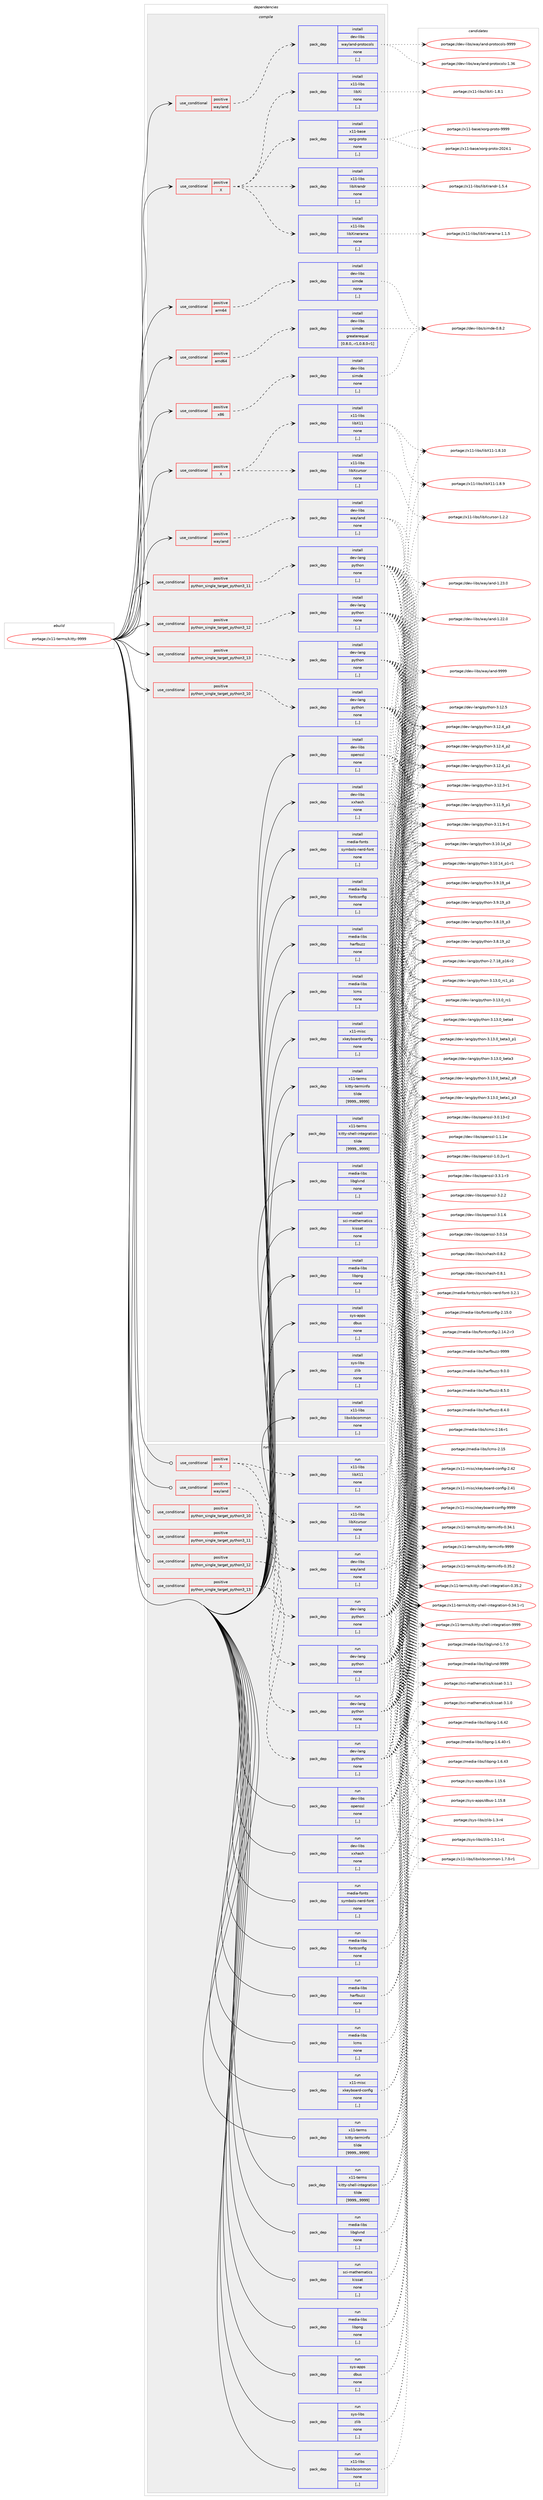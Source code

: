 digraph prolog {

# *************
# Graph options
# *************

newrank=true;
concentrate=true;
compound=true;
graph [rankdir=LR,fontname=Helvetica,fontsize=10,ranksep=1.5];#, ranksep=2.5, nodesep=0.2];
edge  [arrowhead=vee];
node  [fontname=Helvetica,fontsize=10];

# **********
# The ebuild
# **********

subgraph cluster_leftcol {
color=gray;
label=<<i>ebuild</i>>;
id [label="portage://x11-terms/kitty-9999", color=red, width=4, href="../x11-terms/kitty-9999.svg"];
}

# ****************
# The dependencies
# ****************

subgraph cluster_midcol {
color=gray;
label=<<i>dependencies</i>>;
subgraph cluster_compile {
fillcolor="#eeeeee";
style=filled;
label=<<i>compile</i>>;
subgraph cond575 {
dependency2817 [label=<<TABLE BORDER="0" CELLBORDER="1" CELLSPACING="0" CELLPADDING="4"><TR><TD ROWSPAN="3" CELLPADDING="10">use_conditional</TD></TR><TR><TD>positive</TD></TR><TR><TD>X</TD></TR></TABLE>>, shape=none, color=red];
subgraph pack2176 {
dependency2818 [label=<<TABLE BORDER="0" CELLBORDER="1" CELLSPACING="0" CELLPADDING="4" WIDTH="220"><TR><TD ROWSPAN="6" CELLPADDING="30">pack_dep</TD></TR><TR><TD WIDTH="110">install</TD></TR><TR><TD>x11-base</TD></TR><TR><TD>xorg-proto</TD></TR><TR><TD>none</TD></TR><TR><TD>[,,]</TD></TR></TABLE>>, shape=none, color=blue];
}
dependency2817:e -> dependency2818:w [weight=20,style="dashed",arrowhead="vee"];
subgraph pack2177 {
dependency2819 [label=<<TABLE BORDER="0" CELLBORDER="1" CELLSPACING="0" CELLPADDING="4" WIDTH="220"><TR><TD ROWSPAN="6" CELLPADDING="30">pack_dep</TD></TR><TR><TD WIDTH="110">install</TD></TR><TR><TD>x11-libs</TD></TR><TR><TD>libXi</TD></TR><TR><TD>none</TD></TR><TR><TD>[,,]</TD></TR></TABLE>>, shape=none, color=blue];
}
dependency2817:e -> dependency2819:w [weight=20,style="dashed",arrowhead="vee"];
subgraph pack2178 {
dependency2820 [label=<<TABLE BORDER="0" CELLBORDER="1" CELLSPACING="0" CELLPADDING="4" WIDTH="220"><TR><TD ROWSPAN="6" CELLPADDING="30">pack_dep</TD></TR><TR><TD WIDTH="110">install</TD></TR><TR><TD>x11-libs</TD></TR><TR><TD>libXinerama</TD></TR><TR><TD>none</TD></TR><TR><TD>[,,]</TD></TR></TABLE>>, shape=none, color=blue];
}
dependency2817:e -> dependency2820:w [weight=20,style="dashed",arrowhead="vee"];
subgraph pack2179 {
dependency2821 [label=<<TABLE BORDER="0" CELLBORDER="1" CELLSPACING="0" CELLPADDING="4" WIDTH="220"><TR><TD ROWSPAN="6" CELLPADDING="30">pack_dep</TD></TR><TR><TD WIDTH="110">install</TD></TR><TR><TD>x11-libs</TD></TR><TR><TD>libXrandr</TD></TR><TR><TD>none</TD></TR><TR><TD>[,,]</TD></TR></TABLE>>, shape=none, color=blue];
}
dependency2817:e -> dependency2821:w [weight=20,style="dashed",arrowhead="vee"];
}
id:e -> dependency2817:w [weight=20,style="solid",arrowhead="vee"];
subgraph cond576 {
dependency2822 [label=<<TABLE BORDER="0" CELLBORDER="1" CELLSPACING="0" CELLPADDING="4"><TR><TD ROWSPAN="3" CELLPADDING="10">use_conditional</TD></TR><TR><TD>positive</TD></TR><TR><TD>X</TD></TR></TABLE>>, shape=none, color=red];
subgraph pack2180 {
dependency2823 [label=<<TABLE BORDER="0" CELLBORDER="1" CELLSPACING="0" CELLPADDING="4" WIDTH="220"><TR><TD ROWSPAN="6" CELLPADDING="30">pack_dep</TD></TR><TR><TD WIDTH="110">install</TD></TR><TR><TD>x11-libs</TD></TR><TR><TD>libX11</TD></TR><TR><TD>none</TD></TR><TR><TD>[,,]</TD></TR></TABLE>>, shape=none, color=blue];
}
dependency2822:e -> dependency2823:w [weight=20,style="dashed",arrowhead="vee"];
subgraph pack2181 {
dependency2824 [label=<<TABLE BORDER="0" CELLBORDER="1" CELLSPACING="0" CELLPADDING="4" WIDTH="220"><TR><TD ROWSPAN="6" CELLPADDING="30">pack_dep</TD></TR><TR><TD WIDTH="110">install</TD></TR><TR><TD>x11-libs</TD></TR><TR><TD>libXcursor</TD></TR><TR><TD>none</TD></TR><TR><TD>[,,]</TD></TR></TABLE>>, shape=none, color=blue];
}
dependency2822:e -> dependency2824:w [weight=20,style="dashed",arrowhead="vee"];
}
id:e -> dependency2822:w [weight=20,style="solid",arrowhead="vee"];
subgraph cond577 {
dependency2825 [label=<<TABLE BORDER="0" CELLBORDER="1" CELLSPACING="0" CELLPADDING="4"><TR><TD ROWSPAN="3" CELLPADDING="10">use_conditional</TD></TR><TR><TD>positive</TD></TR><TR><TD>amd64</TD></TR></TABLE>>, shape=none, color=red];
subgraph pack2182 {
dependency2826 [label=<<TABLE BORDER="0" CELLBORDER="1" CELLSPACING="0" CELLPADDING="4" WIDTH="220"><TR><TD ROWSPAN="6" CELLPADDING="30">pack_dep</TD></TR><TR><TD WIDTH="110">install</TD></TR><TR><TD>dev-libs</TD></TR><TR><TD>simde</TD></TR><TR><TD>greaterequal</TD></TR><TR><TD>[0.8.0,,-r1,0.8.0-r1]</TD></TR></TABLE>>, shape=none, color=blue];
}
dependency2825:e -> dependency2826:w [weight=20,style="dashed",arrowhead="vee"];
}
id:e -> dependency2825:w [weight=20,style="solid",arrowhead="vee"];
subgraph cond578 {
dependency2827 [label=<<TABLE BORDER="0" CELLBORDER="1" CELLSPACING="0" CELLPADDING="4"><TR><TD ROWSPAN="3" CELLPADDING="10">use_conditional</TD></TR><TR><TD>positive</TD></TR><TR><TD>arm64</TD></TR></TABLE>>, shape=none, color=red];
subgraph pack2183 {
dependency2828 [label=<<TABLE BORDER="0" CELLBORDER="1" CELLSPACING="0" CELLPADDING="4" WIDTH="220"><TR><TD ROWSPAN="6" CELLPADDING="30">pack_dep</TD></TR><TR><TD WIDTH="110">install</TD></TR><TR><TD>dev-libs</TD></TR><TR><TD>simde</TD></TR><TR><TD>none</TD></TR><TR><TD>[,,]</TD></TR></TABLE>>, shape=none, color=blue];
}
dependency2827:e -> dependency2828:w [weight=20,style="dashed",arrowhead="vee"];
}
id:e -> dependency2827:w [weight=20,style="solid",arrowhead="vee"];
subgraph cond579 {
dependency2829 [label=<<TABLE BORDER="0" CELLBORDER="1" CELLSPACING="0" CELLPADDING="4"><TR><TD ROWSPAN="3" CELLPADDING="10">use_conditional</TD></TR><TR><TD>positive</TD></TR><TR><TD>python_single_target_python3_10</TD></TR></TABLE>>, shape=none, color=red];
subgraph pack2184 {
dependency2830 [label=<<TABLE BORDER="0" CELLBORDER="1" CELLSPACING="0" CELLPADDING="4" WIDTH="220"><TR><TD ROWSPAN="6" CELLPADDING="30">pack_dep</TD></TR><TR><TD WIDTH="110">install</TD></TR><TR><TD>dev-lang</TD></TR><TR><TD>python</TD></TR><TR><TD>none</TD></TR><TR><TD>[,,]</TD></TR></TABLE>>, shape=none, color=blue];
}
dependency2829:e -> dependency2830:w [weight=20,style="dashed",arrowhead="vee"];
}
id:e -> dependency2829:w [weight=20,style="solid",arrowhead="vee"];
subgraph cond580 {
dependency2831 [label=<<TABLE BORDER="0" CELLBORDER="1" CELLSPACING="0" CELLPADDING="4"><TR><TD ROWSPAN="3" CELLPADDING="10">use_conditional</TD></TR><TR><TD>positive</TD></TR><TR><TD>python_single_target_python3_11</TD></TR></TABLE>>, shape=none, color=red];
subgraph pack2185 {
dependency2832 [label=<<TABLE BORDER="0" CELLBORDER="1" CELLSPACING="0" CELLPADDING="4" WIDTH="220"><TR><TD ROWSPAN="6" CELLPADDING="30">pack_dep</TD></TR><TR><TD WIDTH="110">install</TD></TR><TR><TD>dev-lang</TD></TR><TR><TD>python</TD></TR><TR><TD>none</TD></TR><TR><TD>[,,]</TD></TR></TABLE>>, shape=none, color=blue];
}
dependency2831:e -> dependency2832:w [weight=20,style="dashed",arrowhead="vee"];
}
id:e -> dependency2831:w [weight=20,style="solid",arrowhead="vee"];
subgraph cond581 {
dependency2833 [label=<<TABLE BORDER="0" CELLBORDER="1" CELLSPACING="0" CELLPADDING="4"><TR><TD ROWSPAN="3" CELLPADDING="10">use_conditional</TD></TR><TR><TD>positive</TD></TR><TR><TD>python_single_target_python3_12</TD></TR></TABLE>>, shape=none, color=red];
subgraph pack2186 {
dependency2834 [label=<<TABLE BORDER="0" CELLBORDER="1" CELLSPACING="0" CELLPADDING="4" WIDTH="220"><TR><TD ROWSPAN="6" CELLPADDING="30">pack_dep</TD></TR><TR><TD WIDTH="110">install</TD></TR><TR><TD>dev-lang</TD></TR><TR><TD>python</TD></TR><TR><TD>none</TD></TR><TR><TD>[,,]</TD></TR></TABLE>>, shape=none, color=blue];
}
dependency2833:e -> dependency2834:w [weight=20,style="dashed",arrowhead="vee"];
}
id:e -> dependency2833:w [weight=20,style="solid",arrowhead="vee"];
subgraph cond582 {
dependency2835 [label=<<TABLE BORDER="0" CELLBORDER="1" CELLSPACING="0" CELLPADDING="4"><TR><TD ROWSPAN="3" CELLPADDING="10">use_conditional</TD></TR><TR><TD>positive</TD></TR><TR><TD>python_single_target_python3_13</TD></TR></TABLE>>, shape=none, color=red];
subgraph pack2187 {
dependency2836 [label=<<TABLE BORDER="0" CELLBORDER="1" CELLSPACING="0" CELLPADDING="4" WIDTH="220"><TR><TD ROWSPAN="6" CELLPADDING="30">pack_dep</TD></TR><TR><TD WIDTH="110">install</TD></TR><TR><TD>dev-lang</TD></TR><TR><TD>python</TD></TR><TR><TD>none</TD></TR><TR><TD>[,,]</TD></TR></TABLE>>, shape=none, color=blue];
}
dependency2835:e -> dependency2836:w [weight=20,style="dashed",arrowhead="vee"];
}
id:e -> dependency2835:w [weight=20,style="solid",arrowhead="vee"];
subgraph cond583 {
dependency2837 [label=<<TABLE BORDER="0" CELLBORDER="1" CELLSPACING="0" CELLPADDING="4"><TR><TD ROWSPAN="3" CELLPADDING="10">use_conditional</TD></TR><TR><TD>positive</TD></TR><TR><TD>wayland</TD></TR></TABLE>>, shape=none, color=red];
subgraph pack2188 {
dependency2838 [label=<<TABLE BORDER="0" CELLBORDER="1" CELLSPACING="0" CELLPADDING="4" WIDTH="220"><TR><TD ROWSPAN="6" CELLPADDING="30">pack_dep</TD></TR><TR><TD WIDTH="110">install</TD></TR><TR><TD>dev-libs</TD></TR><TR><TD>wayland</TD></TR><TR><TD>none</TD></TR><TR><TD>[,,]</TD></TR></TABLE>>, shape=none, color=blue];
}
dependency2837:e -> dependency2838:w [weight=20,style="dashed",arrowhead="vee"];
}
id:e -> dependency2837:w [weight=20,style="solid",arrowhead="vee"];
subgraph cond584 {
dependency2839 [label=<<TABLE BORDER="0" CELLBORDER="1" CELLSPACING="0" CELLPADDING="4"><TR><TD ROWSPAN="3" CELLPADDING="10">use_conditional</TD></TR><TR><TD>positive</TD></TR><TR><TD>wayland</TD></TR></TABLE>>, shape=none, color=red];
subgraph pack2189 {
dependency2840 [label=<<TABLE BORDER="0" CELLBORDER="1" CELLSPACING="0" CELLPADDING="4" WIDTH="220"><TR><TD ROWSPAN="6" CELLPADDING="30">pack_dep</TD></TR><TR><TD WIDTH="110">install</TD></TR><TR><TD>dev-libs</TD></TR><TR><TD>wayland-protocols</TD></TR><TR><TD>none</TD></TR><TR><TD>[,,]</TD></TR></TABLE>>, shape=none, color=blue];
}
dependency2839:e -> dependency2840:w [weight=20,style="dashed",arrowhead="vee"];
}
id:e -> dependency2839:w [weight=20,style="solid",arrowhead="vee"];
subgraph cond585 {
dependency2841 [label=<<TABLE BORDER="0" CELLBORDER="1" CELLSPACING="0" CELLPADDING="4"><TR><TD ROWSPAN="3" CELLPADDING="10">use_conditional</TD></TR><TR><TD>positive</TD></TR><TR><TD>x86</TD></TR></TABLE>>, shape=none, color=red];
subgraph pack2190 {
dependency2842 [label=<<TABLE BORDER="0" CELLBORDER="1" CELLSPACING="0" CELLPADDING="4" WIDTH="220"><TR><TD ROWSPAN="6" CELLPADDING="30">pack_dep</TD></TR><TR><TD WIDTH="110">install</TD></TR><TR><TD>dev-libs</TD></TR><TR><TD>simde</TD></TR><TR><TD>none</TD></TR><TR><TD>[,,]</TD></TR></TABLE>>, shape=none, color=blue];
}
dependency2841:e -> dependency2842:w [weight=20,style="dashed",arrowhead="vee"];
}
id:e -> dependency2841:w [weight=20,style="solid",arrowhead="vee"];
subgraph pack2191 {
dependency2843 [label=<<TABLE BORDER="0" CELLBORDER="1" CELLSPACING="0" CELLPADDING="4" WIDTH="220"><TR><TD ROWSPAN="6" CELLPADDING="30">pack_dep</TD></TR><TR><TD WIDTH="110">install</TD></TR><TR><TD>dev-libs</TD></TR><TR><TD>openssl</TD></TR><TR><TD>none</TD></TR><TR><TD>[,,]</TD></TR></TABLE>>, shape=none, color=blue];
}
id:e -> dependency2843:w [weight=20,style="solid",arrowhead="vee"];
subgraph pack2192 {
dependency2844 [label=<<TABLE BORDER="0" CELLBORDER="1" CELLSPACING="0" CELLPADDING="4" WIDTH="220"><TR><TD ROWSPAN="6" CELLPADDING="30">pack_dep</TD></TR><TR><TD WIDTH="110">install</TD></TR><TR><TD>dev-libs</TD></TR><TR><TD>xxhash</TD></TR><TR><TD>none</TD></TR><TR><TD>[,,]</TD></TR></TABLE>>, shape=none, color=blue];
}
id:e -> dependency2844:w [weight=20,style="solid",arrowhead="vee"];
subgraph pack2193 {
dependency2845 [label=<<TABLE BORDER="0" CELLBORDER="1" CELLSPACING="0" CELLPADDING="4" WIDTH="220"><TR><TD ROWSPAN="6" CELLPADDING="30">pack_dep</TD></TR><TR><TD WIDTH="110">install</TD></TR><TR><TD>media-fonts</TD></TR><TR><TD>symbols-nerd-font</TD></TR><TR><TD>none</TD></TR><TR><TD>[,,]</TD></TR></TABLE>>, shape=none, color=blue];
}
id:e -> dependency2845:w [weight=20,style="solid",arrowhead="vee"];
subgraph pack2194 {
dependency2846 [label=<<TABLE BORDER="0" CELLBORDER="1" CELLSPACING="0" CELLPADDING="4" WIDTH="220"><TR><TD ROWSPAN="6" CELLPADDING="30">pack_dep</TD></TR><TR><TD WIDTH="110">install</TD></TR><TR><TD>media-libs</TD></TR><TR><TD>fontconfig</TD></TR><TR><TD>none</TD></TR><TR><TD>[,,]</TD></TR></TABLE>>, shape=none, color=blue];
}
id:e -> dependency2846:w [weight=20,style="solid",arrowhead="vee"];
subgraph pack2195 {
dependency2847 [label=<<TABLE BORDER="0" CELLBORDER="1" CELLSPACING="0" CELLPADDING="4" WIDTH="220"><TR><TD ROWSPAN="6" CELLPADDING="30">pack_dep</TD></TR><TR><TD WIDTH="110">install</TD></TR><TR><TD>media-libs</TD></TR><TR><TD>harfbuzz</TD></TR><TR><TD>none</TD></TR><TR><TD>[,,]</TD></TR></TABLE>>, shape=none, color=blue];
}
id:e -> dependency2847:w [weight=20,style="solid",arrowhead="vee"];
subgraph pack2196 {
dependency2848 [label=<<TABLE BORDER="0" CELLBORDER="1" CELLSPACING="0" CELLPADDING="4" WIDTH="220"><TR><TD ROWSPAN="6" CELLPADDING="30">pack_dep</TD></TR><TR><TD WIDTH="110">install</TD></TR><TR><TD>media-libs</TD></TR><TR><TD>lcms</TD></TR><TR><TD>none</TD></TR><TR><TD>[,,]</TD></TR></TABLE>>, shape=none, color=blue];
}
id:e -> dependency2848:w [weight=20,style="solid",arrowhead="vee"];
subgraph pack2197 {
dependency2849 [label=<<TABLE BORDER="0" CELLBORDER="1" CELLSPACING="0" CELLPADDING="4" WIDTH="220"><TR><TD ROWSPAN="6" CELLPADDING="30">pack_dep</TD></TR><TR><TD WIDTH="110">install</TD></TR><TR><TD>media-libs</TD></TR><TR><TD>libglvnd</TD></TR><TR><TD>none</TD></TR><TR><TD>[,,]</TD></TR></TABLE>>, shape=none, color=blue];
}
id:e -> dependency2849:w [weight=20,style="solid",arrowhead="vee"];
subgraph pack2198 {
dependency2850 [label=<<TABLE BORDER="0" CELLBORDER="1" CELLSPACING="0" CELLPADDING="4" WIDTH="220"><TR><TD ROWSPAN="6" CELLPADDING="30">pack_dep</TD></TR><TR><TD WIDTH="110">install</TD></TR><TR><TD>media-libs</TD></TR><TR><TD>libpng</TD></TR><TR><TD>none</TD></TR><TR><TD>[,,]</TD></TR></TABLE>>, shape=none, color=blue];
}
id:e -> dependency2850:w [weight=20,style="solid",arrowhead="vee"];
subgraph pack2199 {
dependency2851 [label=<<TABLE BORDER="0" CELLBORDER="1" CELLSPACING="0" CELLPADDING="4" WIDTH="220"><TR><TD ROWSPAN="6" CELLPADDING="30">pack_dep</TD></TR><TR><TD WIDTH="110">install</TD></TR><TR><TD>sys-apps</TD></TR><TR><TD>dbus</TD></TR><TR><TD>none</TD></TR><TR><TD>[,,]</TD></TR></TABLE>>, shape=none, color=blue];
}
id:e -> dependency2851:w [weight=20,style="solid",arrowhead="vee"];
subgraph pack2200 {
dependency2852 [label=<<TABLE BORDER="0" CELLBORDER="1" CELLSPACING="0" CELLPADDING="4" WIDTH="220"><TR><TD ROWSPAN="6" CELLPADDING="30">pack_dep</TD></TR><TR><TD WIDTH="110">install</TD></TR><TR><TD>sys-libs</TD></TR><TR><TD>zlib</TD></TR><TR><TD>none</TD></TR><TR><TD>[,,]</TD></TR></TABLE>>, shape=none, color=blue];
}
id:e -> dependency2852:w [weight=20,style="solid",arrowhead="vee"];
subgraph pack2201 {
dependency2853 [label=<<TABLE BORDER="0" CELLBORDER="1" CELLSPACING="0" CELLPADDING="4" WIDTH="220"><TR><TD ROWSPAN="6" CELLPADDING="30">pack_dep</TD></TR><TR><TD WIDTH="110">install</TD></TR><TR><TD>x11-libs</TD></TR><TR><TD>libxkbcommon</TD></TR><TR><TD>none</TD></TR><TR><TD>[,,]</TD></TR></TABLE>>, shape=none, color=blue];
}
id:e -> dependency2853:w [weight=20,style="solid",arrowhead="vee"];
subgraph pack2202 {
dependency2854 [label=<<TABLE BORDER="0" CELLBORDER="1" CELLSPACING="0" CELLPADDING="4" WIDTH="220"><TR><TD ROWSPAN="6" CELLPADDING="30">pack_dep</TD></TR><TR><TD WIDTH="110">install</TD></TR><TR><TD>x11-misc</TD></TR><TR><TD>xkeyboard-config</TD></TR><TR><TD>none</TD></TR><TR><TD>[,,]</TD></TR></TABLE>>, shape=none, color=blue];
}
id:e -> dependency2854:w [weight=20,style="solid",arrowhead="vee"];
subgraph pack2203 {
dependency2855 [label=<<TABLE BORDER="0" CELLBORDER="1" CELLSPACING="0" CELLPADDING="4" WIDTH="220"><TR><TD ROWSPAN="6" CELLPADDING="30">pack_dep</TD></TR><TR><TD WIDTH="110">install</TD></TR><TR><TD>x11-terms</TD></TR><TR><TD>kitty-shell-integration</TD></TR><TR><TD>tilde</TD></TR><TR><TD>[9999,,,9999]</TD></TR></TABLE>>, shape=none, color=blue];
}
id:e -> dependency2855:w [weight=20,style="solid",arrowhead="vee"];
subgraph pack2204 {
dependency2856 [label=<<TABLE BORDER="0" CELLBORDER="1" CELLSPACING="0" CELLPADDING="4" WIDTH="220"><TR><TD ROWSPAN="6" CELLPADDING="30">pack_dep</TD></TR><TR><TD WIDTH="110">install</TD></TR><TR><TD>x11-terms</TD></TR><TR><TD>kitty-terminfo</TD></TR><TR><TD>tilde</TD></TR><TR><TD>[9999,,,9999]</TD></TR></TABLE>>, shape=none, color=blue];
}
id:e -> dependency2856:w [weight=20,style="solid",arrowhead="vee"];
subgraph pack2205 {
dependency2857 [label=<<TABLE BORDER="0" CELLBORDER="1" CELLSPACING="0" CELLPADDING="4" WIDTH="220"><TR><TD ROWSPAN="6" CELLPADDING="30">pack_dep</TD></TR><TR><TD WIDTH="110">install</TD></TR><TR><TD>sci-mathematics</TD></TR><TR><TD>kissat</TD></TR><TR><TD>none</TD></TR><TR><TD>[,,]</TD></TR></TABLE>>, shape=none, color=blue];
}
id:e -> dependency2857:w [weight=20,style="solid",arrowhead="vee"];
}
subgraph cluster_compileandrun {
fillcolor="#eeeeee";
style=filled;
label=<<i>compile and run</i>>;
}
subgraph cluster_run {
fillcolor="#eeeeee";
style=filled;
label=<<i>run</i>>;
subgraph cond586 {
dependency2858 [label=<<TABLE BORDER="0" CELLBORDER="1" CELLSPACING="0" CELLPADDING="4"><TR><TD ROWSPAN="3" CELLPADDING="10">use_conditional</TD></TR><TR><TD>positive</TD></TR><TR><TD>X</TD></TR></TABLE>>, shape=none, color=red];
subgraph pack2206 {
dependency2859 [label=<<TABLE BORDER="0" CELLBORDER="1" CELLSPACING="0" CELLPADDING="4" WIDTH="220"><TR><TD ROWSPAN="6" CELLPADDING="30">pack_dep</TD></TR><TR><TD WIDTH="110">run</TD></TR><TR><TD>x11-libs</TD></TR><TR><TD>libX11</TD></TR><TR><TD>none</TD></TR><TR><TD>[,,]</TD></TR></TABLE>>, shape=none, color=blue];
}
dependency2858:e -> dependency2859:w [weight=20,style="dashed",arrowhead="vee"];
subgraph pack2207 {
dependency2860 [label=<<TABLE BORDER="0" CELLBORDER="1" CELLSPACING="0" CELLPADDING="4" WIDTH="220"><TR><TD ROWSPAN="6" CELLPADDING="30">pack_dep</TD></TR><TR><TD WIDTH="110">run</TD></TR><TR><TD>x11-libs</TD></TR><TR><TD>libXcursor</TD></TR><TR><TD>none</TD></TR><TR><TD>[,,]</TD></TR></TABLE>>, shape=none, color=blue];
}
dependency2858:e -> dependency2860:w [weight=20,style="dashed",arrowhead="vee"];
}
id:e -> dependency2858:w [weight=20,style="solid",arrowhead="odot"];
subgraph cond587 {
dependency2861 [label=<<TABLE BORDER="0" CELLBORDER="1" CELLSPACING="0" CELLPADDING="4"><TR><TD ROWSPAN="3" CELLPADDING="10">use_conditional</TD></TR><TR><TD>positive</TD></TR><TR><TD>python_single_target_python3_10</TD></TR></TABLE>>, shape=none, color=red];
subgraph pack2208 {
dependency2862 [label=<<TABLE BORDER="0" CELLBORDER="1" CELLSPACING="0" CELLPADDING="4" WIDTH="220"><TR><TD ROWSPAN="6" CELLPADDING="30">pack_dep</TD></TR><TR><TD WIDTH="110">run</TD></TR><TR><TD>dev-lang</TD></TR><TR><TD>python</TD></TR><TR><TD>none</TD></TR><TR><TD>[,,]</TD></TR></TABLE>>, shape=none, color=blue];
}
dependency2861:e -> dependency2862:w [weight=20,style="dashed",arrowhead="vee"];
}
id:e -> dependency2861:w [weight=20,style="solid",arrowhead="odot"];
subgraph cond588 {
dependency2863 [label=<<TABLE BORDER="0" CELLBORDER="1" CELLSPACING="0" CELLPADDING="4"><TR><TD ROWSPAN="3" CELLPADDING="10">use_conditional</TD></TR><TR><TD>positive</TD></TR><TR><TD>python_single_target_python3_11</TD></TR></TABLE>>, shape=none, color=red];
subgraph pack2209 {
dependency2864 [label=<<TABLE BORDER="0" CELLBORDER="1" CELLSPACING="0" CELLPADDING="4" WIDTH="220"><TR><TD ROWSPAN="6" CELLPADDING="30">pack_dep</TD></TR><TR><TD WIDTH="110">run</TD></TR><TR><TD>dev-lang</TD></TR><TR><TD>python</TD></TR><TR><TD>none</TD></TR><TR><TD>[,,]</TD></TR></TABLE>>, shape=none, color=blue];
}
dependency2863:e -> dependency2864:w [weight=20,style="dashed",arrowhead="vee"];
}
id:e -> dependency2863:w [weight=20,style="solid",arrowhead="odot"];
subgraph cond589 {
dependency2865 [label=<<TABLE BORDER="0" CELLBORDER="1" CELLSPACING="0" CELLPADDING="4"><TR><TD ROWSPAN="3" CELLPADDING="10">use_conditional</TD></TR><TR><TD>positive</TD></TR><TR><TD>python_single_target_python3_12</TD></TR></TABLE>>, shape=none, color=red];
subgraph pack2210 {
dependency2866 [label=<<TABLE BORDER="0" CELLBORDER="1" CELLSPACING="0" CELLPADDING="4" WIDTH="220"><TR><TD ROWSPAN="6" CELLPADDING="30">pack_dep</TD></TR><TR><TD WIDTH="110">run</TD></TR><TR><TD>dev-lang</TD></TR><TR><TD>python</TD></TR><TR><TD>none</TD></TR><TR><TD>[,,]</TD></TR></TABLE>>, shape=none, color=blue];
}
dependency2865:e -> dependency2866:w [weight=20,style="dashed",arrowhead="vee"];
}
id:e -> dependency2865:w [weight=20,style="solid",arrowhead="odot"];
subgraph cond590 {
dependency2867 [label=<<TABLE BORDER="0" CELLBORDER="1" CELLSPACING="0" CELLPADDING="4"><TR><TD ROWSPAN="3" CELLPADDING="10">use_conditional</TD></TR><TR><TD>positive</TD></TR><TR><TD>python_single_target_python3_13</TD></TR></TABLE>>, shape=none, color=red];
subgraph pack2211 {
dependency2868 [label=<<TABLE BORDER="0" CELLBORDER="1" CELLSPACING="0" CELLPADDING="4" WIDTH="220"><TR><TD ROWSPAN="6" CELLPADDING="30">pack_dep</TD></TR><TR><TD WIDTH="110">run</TD></TR><TR><TD>dev-lang</TD></TR><TR><TD>python</TD></TR><TR><TD>none</TD></TR><TR><TD>[,,]</TD></TR></TABLE>>, shape=none, color=blue];
}
dependency2867:e -> dependency2868:w [weight=20,style="dashed",arrowhead="vee"];
}
id:e -> dependency2867:w [weight=20,style="solid",arrowhead="odot"];
subgraph cond591 {
dependency2869 [label=<<TABLE BORDER="0" CELLBORDER="1" CELLSPACING="0" CELLPADDING="4"><TR><TD ROWSPAN="3" CELLPADDING="10">use_conditional</TD></TR><TR><TD>positive</TD></TR><TR><TD>wayland</TD></TR></TABLE>>, shape=none, color=red];
subgraph pack2212 {
dependency2870 [label=<<TABLE BORDER="0" CELLBORDER="1" CELLSPACING="0" CELLPADDING="4" WIDTH="220"><TR><TD ROWSPAN="6" CELLPADDING="30">pack_dep</TD></TR><TR><TD WIDTH="110">run</TD></TR><TR><TD>dev-libs</TD></TR><TR><TD>wayland</TD></TR><TR><TD>none</TD></TR><TR><TD>[,,]</TD></TR></TABLE>>, shape=none, color=blue];
}
dependency2869:e -> dependency2870:w [weight=20,style="dashed",arrowhead="vee"];
}
id:e -> dependency2869:w [weight=20,style="solid",arrowhead="odot"];
subgraph pack2213 {
dependency2871 [label=<<TABLE BORDER="0" CELLBORDER="1" CELLSPACING="0" CELLPADDING="4" WIDTH="220"><TR><TD ROWSPAN="6" CELLPADDING="30">pack_dep</TD></TR><TR><TD WIDTH="110">run</TD></TR><TR><TD>dev-libs</TD></TR><TR><TD>openssl</TD></TR><TR><TD>none</TD></TR><TR><TD>[,,]</TD></TR></TABLE>>, shape=none, color=blue];
}
id:e -> dependency2871:w [weight=20,style="solid",arrowhead="odot"];
subgraph pack2214 {
dependency2872 [label=<<TABLE BORDER="0" CELLBORDER="1" CELLSPACING="0" CELLPADDING="4" WIDTH="220"><TR><TD ROWSPAN="6" CELLPADDING="30">pack_dep</TD></TR><TR><TD WIDTH="110">run</TD></TR><TR><TD>dev-libs</TD></TR><TR><TD>xxhash</TD></TR><TR><TD>none</TD></TR><TR><TD>[,,]</TD></TR></TABLE>>, shape=none, color=blue];
}
id:e -> dependency2872:w [weight=20,style="solid",arrowhead="odot"];
subgraph pack2215 {
dependency2873 [label=<<TABLE BORDER="0" CELLBORDER="1" CELLSPACING="0" CELLPADDING="4" WIDTH="220"><TR><TD ROWSPAN="6" CELLPADDING="30">pack_dep</TD></TR><TR><TD WIDTH="110">run</TD></TR><TR><TD>media-fonts</TD></TR><TR><TD>symbols-nerd-font</TD></TR><TR><TD>none</TD></TR><TR><TD>[,,]</TD></TR></TABLE>>, shape=none, color=blue];
}
id:e -> dependency2873:w [weight=20,style="solid",arrowhead="odot"];
subgraph pack2216 {
dependency2874 [label=<<TABLE BORDER="0" CELLBORDER="1" CELLSPACING="0" CELLPADDING="4" WIDTH="220"><TR><TD ROWSPAN="6" CELLPADDING="30">pack_dep</TD></TR><TR><TD WIDTH="110">run</TD></TR><TR><TD>media-libs</TD></TR><TR><TD>fontconfig</TD></TR><TR><TD>none</TD></TR><TR><TD>[,,]</TD></TR></TABLE>>, shape=none, color=blue];
}
id:e -> dependency2874:w [weight=20,style="solid",arrowhead="odot"];
subgraph pack2217 {
dependency2875 [label=<<TABLE BORDER="0" CELLBORDER="1" CELLSPACING="0" CELLPADDING="4" WIDTH="220"><TR><TD ROWSPAN="6" CELLPADDING="30">pack_dep</TD></TR><TR><TD WIDTH="110">run</TD></TR><TR><TD>media-libs</TD></TR><TR><TD>harfbuzz</TD></TR><TR><TD>none</TD></TR><TR><TD>[,,]</TD></TR></TABLE>>, shape=none, color=blue];
}
id:e -> dependency2875:w [weight=20,style="solid",arrowhead="odot"];
subgraph pack2218 {
dependency2876 [label=<<TABLE BORDER="0" CELLBORDER="1" CELLSPACING="0" CELLPADDING="4" WIDTH="220"><TR><TD ROWSPAN="6" CELLPADDING="30">pack_dep</TD></TR><TR><TD WIDTH="110">run</TD></TR><TR><TD>media-libs</TD></TR><TR><TD>lcms</TD></TR><TR><TD>none</TD></TR><TR><TD>[,,]</TD></TR></TABLE>>, shape=none, color=blue];
}
id:e -> dependency2876:w [weight=20,style="solid",arrowhead="odot"];
subgraph pack2219 {
dependency2877 [label=<<TABLE BORDER="0" CELLBORDER="1" CELLSPACING="0" CELLPADDING="4" WIDTH="220"><TR><TD ROWSPAN="6" CELLPADDING="30">pack_dep</TD></TR><TR><TD WIDTH="110">run</TD></TR><TR><TD>media-libs</TD></TR><TR><TD>libglvnd</TD></TR><TR><TD>none</TD></TR><TR><TD>[,,]</TD></TR></TABLE>>, shape=none, color=blue];
}
id:e -> dependency2877:w [weight=20,style="solid",arrowhead="odot"];
subgraph pack2220 {
dependency2878 [label=<<TABLE BORDER="0" CELLBORDER="1" CELLSPACING="0" CELLPADDING="4" WIDTH="220"><TR><TD ROWSPAN="6" CELLPADDING="30">pack_dep</TD></TR><TR><TD WIDTH="110">run</TD></TR><TR><TD>media-libs</TD></TR><TR><TD>libpng</TD></TR><TR><TD>none</TD></TR><TR><TD>[,,]</TD></TR></TABLE>>, shape=none, color=blue];
}
id:e -> dependency2878:w [weight=20,style="solid",arrowhead="odot"];
subgraph pack2221 {
dependency2879 [label=<<TABLE BORDER="0" CELLBORDER="1" CELLSPACING="0" CELLPADDING="4" WIDTH="220"><TR><TD ROWSPAN="6" CELLPADDING="30">pack_dep</TD></TR><TR><TD WIDTH="110">run</TD></TR><TR><TD>sys-apps</TD></TR><TR><TD>dbus</TD></TR><TR><TD>none</TD></TR><TR><TD>[,,]</TD></TR></TABLE>>, shape=none, color=blue];
}
id:e -> dependency2879:w [weight=20,style="solid",arrowhead="odot"];
subgraph pack2222 {
dependency2880 [label=<<TABLE BORDER="0" CELLBORDER="1" CELLSPACING="0" CELLPADDING="4" WIDTH="220"><TR><TD ROWSPAN="6" CELLPADDING="30">pack_dep</TD></TR><TR><TD WIDTH="110">run</TD></TR><TR><TD>sys-libs</TD></TR><TR><TD>zlib</TD></TR><TR><TD>none</TD></TR><TR><TD>[,,]</TD></TR></TABLE>>, shape=none, color=blue];
}
id:e -> dependency2880:w [weight=20,style="solid",arrowhead="odot"];
subgraph pack2223 {
dependency2881 [label=<<TABLE BORDER="0" CELLBORDER="1" CELLSPACING="0" CELLPADDING="4" WIDTH="220"><TR><TD ROWSPAN="6" CELLPADDING="30">pack_dep</TD></TR><TR><TD WIDTH="110">run</TD></TR><TR><TD>x11-libs</TD></TR><TR><TD>libxkbcommon</TD></TR><TR><TD>none</TD></TR><TR><TD>[,,]</TD></TR></TABLE>>, shape=none, color=blue];
}
id:e -> dependency2881:w [weight=20,style="solid",arrowhead="odot"];
subgraph pack2224 {
dependency2882 [label=<<TABLE BORDER="0" CELLBORDER="1" CELLSPACING="0" CELLPADDING="4" WIDTH="220"><TR><TD ROWSPAN="6" CELLPADDING="30">pack_dep</TD></TR><TR><TD WIDTH="110">run</TD></TR><TR><TD>x11-misc</TD></TR><TR><TD>xkeyboard-config</TD></TR><TR><TD>none</TD></TR><TR><TD>[,,]</TD></TR></TABLE>>, shape=none, color=blue];
}
id:e -> dependency2882:w [weight=20,style="solid",arrowhead="odot"];
subgraph pack2225 {
dependency2883 [label=<<TABLE BORDER="0" CELLBORDER="1" CELLSPACING="0" CELLPADDING="4" WIDTH="220"><TR><TD ROWSPAN="6" CELLPADDING="30">pack_dep</TD></TR><TR><TD WIDTH="110">run</TD></TR><TR><TD>x11-terms</TD></TR><TR><TD>kitty-shell-integration</TD></TR><TR><TD>tilde</TD></TR><TR><TD>[9999,,,9999]</TD></TR></TABLE>>, shape=none, color=blue];
}
id:e -> dependency2883:w [weight=20,style="solid",arrowhead="odot"];
subgraph pack2226 {
dependency2884 [label=<<TABLE BORDER="0" CELLBORDER="1" CELLSPACING="0" CELLPADDING="4" WIDTH="220"><TR><TD ROWSPAN="6" CELLPADDING="30">pack_dep</TD></TR><TR><TD WIDTH="110">run</TD></TR><TR><TD>x11-terms</TD></TR><TR><TD>kitty-terminfo</TD></TR><TR><TD>tilde</TD></TR><TR><TD>[9999,,,9999]</TD></TR></TABLE>>, shape=none, color=blue];
}
id:e -> dependency2884:w [weight=20,style="solid",arrowhead="odot"];
subgraph pack2227 {
dependency2885 [label=<<TABLE BORDER="0" CELLBORDER="1" CELLSPACING="0" CELLPADDING="4" WIDTH="220"><TR><TD ROWSPAN="6" CELLPADDING="30">pack_dep</TD></TR><TR><TD WIDTH="110">run</TD></TR><TR><TD>sci-mathematics</TD></TR><TR><TD>kissat</TD></TR><TR><TD>none</TD></TR><TR><TD>[,,]</TD></TR></TABLE>>, shape=none, color=blue];
}
id:e -> dependency2885:w [weight=20,style="solid",arrowhead="odot"];
}
}

# **************
# The candidates
# **************

subgraph cluster_choices {
rank=same;
color=gray;
label=<<i>candidates</i>>;

subgraph choice2176 {
color=black;
nodesep=1;
choice120494945989711510147120111114103451121141111161114557575757 [label="portage://x11-base/xorg-proto-9999", color=red, width=4,href="../x11-base/xorg-proto-9999.svg"];
choice1204949459897115101471201111141034511211411111611145504850524649 [label="portage://x11-base/xorg-proto-2024.1", color=red, width=4,href="../x11-base/xorg-proto-2024.1.svg"];
dependency2818:e -> choice120494945989711510147120111114103451121141111161114557575757:w [style=dotted,weight="100"];
dependency2818:e -> choice1204949459897115101471201111141034511211411111611145504850524649:w [style=dotted,weight="100"];
}
subgraph choice2177 {
color=black;
nodesep=1;
choice12049494510810598115471081059888105454946564649 [label="portage://x11-libs/libXi-1.8.1", color=red, width=4,href="../x11-libs/libXi-1.8.1.svg"];
dependency2819:e -> choice12049494510810598115471081059888105454946564649:w [style=dotted,weight="100"];
}
subgraph choice2178 {
color=black;
nodesep=1;
choice120494945108105981154710810598881051101011149710997454946494653 [label="portage://x11-libs/libXinerama-1.1.5", color=red, width=4,href="../x11-libs/libXinerama-1.1.5.svg"];
dependency2820:e -> choice120494945108105981154710810598881051101011149710997454946494653:w [style=dotted,weight="100"];
}
subgraph choice2179 {
color=black;
nodesep=1;
choice1204949451081059811547108105988811497110100114454946534652 [label="portage://x11-libs/libXrandr-1.5.4", color=red, width=4,href="../x11-libs/libXrandr-1.5.4.svg"];
dependency2821:e -> choice1204949451081059811547108105988811497110100114454946534652:w [style=dotted,weight="100"];
}
subgraph choice2180 {
color=black;
nodesep=1;
choice12049494510810598115471081059888494945494656464948 [label="portage://x11-libs/libX11-1.8.10", color=red, width=4,href="../x11-libs/libX11-1.8.10.svg"];
choice120494945108105981154710810598884949454946564657 [label="portage://x11-libs/libX11-1.8.9", color=red, width=4,href="../x11-libs/libX11-1.8.9.svg"];
dependency2823:e -> choice12049494510810598115471081059888494945494656464948:w [style=dotted,weight="100"];
dependency2823:e -> choice120494945108105981154710810598884949454946564657:w [style=dotted,weight="100"];
}
subgraph choice2181 {
color=black;
nodesep=1;
choice1204949451081059811547108105988899117114115111114454946504650 [label="portage://x11-libs/libXcursor-1.2.2", color=red, width=4,href="../x11-libs/libXcursor-1.2.2.svg"];
dependency2824:e -> choice1204949451081059811547108105988899117114115111114454946504650:w [style=dotted,weight="100"];
}
subgraph choice2182 {
color=black;
nodesep=1;
choice100101118451081059811547115105109100101454846564650 [label="portage://dev-libs/simde-0.8.2", color=red, width=4,href="../dev-libs/simde-0.8.2.svg"];
dependency2826:e -> choice100101118451081059811547115105109100101454846564650:w [style=dotted,weight="100"];
}
subgraph choice2183 {
color=black;
nodesep=1;
choice100101118451081059811547115105109100101454846564650 [label="portage://dev-libs/simde-0.8.2", color=red, width=4,href="../dev-libs/simde-0.8.2.svg"];
dependency2828:e -> choice100101118451081059811547115105109100101454846564650:w [style=dotted,weight="100"];
}
subgraph choice2184 {
color=black;
nodesep=1;
choice100101118451089711010347112121116104111110455146495146489511499499511249 [label="portage://dev-lang/python-3.13.0_rc1_p1", color=red, width=4,href="../dev-lang/python-3.13.0_rc1_p1.svg"];
choice10010111845108971101034711212111610411111045514649514648951149949 [label="portage://dev-lang/python-3.13.0_rc1", color=red, width=4,href="../dev-lang/python-3.13.0_rc1.svg"];
choice1001011184510897110103471121211161041111104551464951464895981011169752 [label="portage://dev-lang/python-3.13.0_beta4", color=red, width=4,href="../dev-lang/python-3.13.0_beta4.svg"];
choice10010111845108971101034711212111610411111045514649514648959810111697519511249 [label="portage://dev-lang/python-3.13.0_beta3_p1", color=red, width=4,href="../dev-lang/python-3.13.0_beta3_p1.svg"];
choice1001011184510897110103471121211161041111104551464951464895981011169751 [label="portage://dev-lang/python-3.13.0_beta3", color=red, width=4,href="../dev-lang/python-3.13.0_beta3.svg"];
choice10010111845108971101034711212111610411111045514649514648959810111697509511257 [label="portage://dev-lang/python-3.13.0_beta2_p9", color=red, width=4,href="../dev-lang/python-3.13.0_beta2_p9.svg"];
choice10010111845108971101034711212111610411111045514649514648959810111697499511251 [label="portage://dev-lang/python-3.13.0_beta1_p3", color=red, width=4,href="../dev-lang/python-3.13.0_beta1_p3.svg"];
choice10010111845108971101034711212111610411111045514649504653 [label="portage://dev-lang/python-3.12.5", color=red, width=4,href="../dev-lang/python-3.12.5.svg"];
choice100101118451089711010347112121116104111110455146495046529511251 [label="portage://dev-lang/python-3.12.4_p3", color=red, width=4,href="../dev-lang/python-3.12.4_p3.svg"];
choice100101118451089711010347112121116104111110455146495046529511250 [label="portage://dev-lang/python-3.12.4_p2", color=red, width=4,href="../dev-lang/python-3.12.4_p2.svg"];
choice100101118451089711010347112121116104111110455146495046529511249 [label="portage://dev-lang/python-3.12.4_p1", color=red, width=4,href="../dev-lang/python-3.12.4_p1.svg"];
choice100101118451089711010347112121116104111110455146495046514511449 [label="portage://dev-lang/python-3.12.3-r1", color=red, width=4,href="../dev-lang/python-3.12.3-r1.svg"];
choice100101118451089711010347112121116104111110455146494946579511249 [label="portage://dev-lang/python-3.11.9_p1", color=red, width=4,href="../dev-lang/python-3.11.9_p1.svg"];
choice100101118451089711010347112121116104111110455146494946574511449 [label="portage://dev-lang/python-3.11.9-r1", color=red, width=4,href="../dev-lang/python-3.11.9-r1.svg"];
choice10010111845108971101034711212111610411111045514649484649529511250 [label="portage://dev-lang/python-3.10.14_p2", color=red, width=4,href="../dev-lang/python-3.10.14_p2.svg"];
choice100101118451089711010347112121116104111110455146494846495295112494511449 [label="portage://dev-lang/python-3.10.14_p1-r1", color=red, width=4,href="../dev-lang/python-3.10.14_p1-r1.svg"];
choice100101118451089711010347112121116104111110455146574649579511252 [label="portage://dev-lang/python-3.9.19_p4", color=red, width=4,href="../dev-lang/python-3.9.19_p4.svg"];
choice100101118451089711010347112121116104111110455146574649579511251 [label="portage://dev-lang/python-3.9.19_p3", color=red, width=4,href="../dev-lang/python-3.9.19_p3.svg"];
choice100101118451089711010347112121116104111110455146564649579511251 [label="portage://dev-lang/python-3.8.19_p3", color=red, width=4,href="../dev-lang/python-3.8.19_p3.svg"];
choice100101118451089711010347112121116104111110455146564649579511250 [label="portage://dev-lang/python-3.8.19_p2", color=red, width=4,href="../dev-lang/python-3.8.19_p2.svg"];
choice100101118451089711010347112121116104111110455046554649569511249544511450 [label="portage://dev-lang/python-2.7.18_p16-r2", color=red, width=4,href="../dev-lang/python-2.7.18_p16-r2.svg"];
dependency2830:e -> choice100101118451089711010347112121116104111110455146495146489511499499511249:w [style=dotted,weight="100"];
dependency2830:e -> choice10010111845108971101034711212111610411111045514649514648951149949:w [style=dotted,weight="100"];
dependency2830:e -> choice1001011184510897110103471121211161041111104551464951464895981011169752:w [style=dotted,weight="100"];
dependency2830:e -> choice10010111845108971101034711212111610411111045514649514648959810111697519511249:w [style=dotted,weight="100"];
dependency2830:e -> choice1001011184510897110103471121211161041111104551464951464895981011169751:w [style=dotted,weight="100"];
dependency2830:e -> choice10010111845108971101034711212111610411111045514649514648959810111697509511257:w [style=dotted,weight="100"];
dependency2830:e -> choice10010111845108971101034711212111610411111045514649514648959810111697499511251:w [style=dotted,weight="100"];
dependency2830:e -> choice10010111845108971101034711212111610411111045514649504653:w [style=dotted,weight="100"];
dependency2830:e -> choice100101118451089711010347112121116104111110455146495046529511251:w [style=dotted,weight="100"];
dependency2830:e -> choice100101118451089711010347112121116104111110455146495046529511250:w [style=dotted,weight="100"];
dependency2830:e -> choice100101118451089711010347112121116104111110455146495046529511249:w [style=dotted,weight="100"];
dependency2830:e -> choice100101118451089711010347112121116104111110455146495046514511449:w [style=dotted,weight="100"];
dependency2830:e -> choice100101118451089711010347112121116104111110455146494946579511249:w [style=dotted,weight="100"];
dependency2830:e -> choice100101118451089711010347112121116104111110455146494946574511449:w [style=dotted,weight="100"];
dependency2830:e -> choice10010111845108971101034711212111610411111045514649484649529511250:w [style=dotted,weight="100"];
dependency2830:e -> choice100101118451089711010347112121116104111110455146494846495295112494511449:w [style=dotted,weight="100"];
dependency2830:e -> choice100101118451089711010347112121116104111110455146574649579511252:w [style=dotted,weight="100"];
dependency2830:e -> choice100101118451089711010347112121116104111110455146574649579511251:w [style=dotted,weight="100"];
dependency2830:e -> choice100101118451089711010347112121116104111110455146564649579511251:w [style=dotted,weight="100"];
dependency2830:e -> choice100101118451089711010347112121116104111110455146564649579511250:w [style=dotted,weight="100"];
dependency2830:e -> choice100101118451089711010347112121116104111110455046554649569511249544511450:w [style=dotted,weight="100"];
}
subgraph choice2185 {
color=black;
nodesep=1;
choice100101118451089711010347112121116104111110455146495146489511499499511249 [label="portage://dev-lang/python-3.13.0_rc1_p1", color=red, width=4,href="../dev-lang/python-3.13.0_rc1_p1.svg"];
choice10010111845108971101034711212111610411111045514649514648951149949 [label="portage://dev-lang/python-3.13.0_rc1", color=red, width=4,href="../dev-lang/python-3.13.0_rc1.svg"];
choice1001011184510897110103471121211161041111104551464951464895981011169752 [label="portage://dev-lang/python-3.13.0_beta4", color=red, width=4,href="../dev-lang/python-3.13.0_beta4.svg"];
choice10010111845108971101034711212111610411111045514649514648959810111697519511249 [label="portage://dev-lang/python-3.13.0_beta3_p1", color=red, width=4,href="../dev-lang/python-3.13.0_beta3_p1.svg"];
choice1001011184510897110103471121211161041111104551464951464895981011169751 [label="portage://dev-lang/python-3.13.0_beta3", color=red, width=4,href="../dev-lang/python-3.13.0_beta3.svg"];
choice10010111845108971101034711212111610411111045514649514648959810111697509511257 [label="portage://dev-lang/python-3.13.0_beta2_p9", color=red, width=4,href="../dev-lang/python-3.13.0_beta2_p9.svg"];
choice10010111845108971101034711212111610411111045514649514648959810111697499511251 [label="portage://dev-lang/python-3.13.0_beta1_p3", color=red, width=4,href="../dev-lang/python-3.13.0_beta1_p3.svg"];
choice10010111845108971101034711212111610411111045514649504653 [label="portage://dev-lang/python-3.12.5", color=red, width=4,href="../dev-lang/python-3.12.5.svg"];
choice100101118451089711010347112121116104111110455146495046529511251 [label="portage://dev-lang/python-3.12.4_p3", color=red, width=4,href="../dev-lang/python-3.12.4_p3.svg"];
choice100101118451089711010347112121116104111110455146495046529511250 [label="portage://dev-lang/python-3.12.4_p2", color=red, width=4,href="../dev-lang/python-3.12.4_p2.svg"];
choice100101118451089711010347112121116104111110455146495046529511249 [label="portage://dev-lang/python-3.12.4_p1", color=red, width=4,href="../dev-lang/python-3.12.4_p1.svg"];
choice100101118451089711010347112121116104111110455146495046514511449 [label="portage://dev-lang/python-3.12.3-r1", color=red, width=4,href="../dev-lang/python-3.12.3-r1.svg"];
choice100101118451089711010347112121116104111110455146494946579511249 [label="portage://dev-lang/python-3.11.9_p1", color=red, width=4,href="../dev-lang/python-3.11.9_p1.svg"];
choice100101118451089711010347112121116104111110455146494946574511449 [label="portage://dev-lang/python-3.11.9-r1", color=red, width=4,href="../dev-lang/python-3.11.9-r1.svg"];
choice10010111845108971101034711212111610411111045514649484649529511250 [label="portage://dev-lang/python-3.10.14_p2", color=red, width=4,href="../dev-lang/python-3.10.14_p2.svg"];
choice100101118451089711010347112121116104111110455146494846495295112494511449 [label="portage://dev-lang/python-3.10.14_p1-r1", color=red, width=4,href="../dev-lang/python-3.10.14_p1-r1.svg"];
choice100101118451089711010347112121116104111110455146574649579511252 [label="portage://dev-lang/python-3.9.19_p4", color=red, width=4,href="../dev-lang/python-3.9.19_p4.svg"];
choice100101118451089711010347112121116104111110455146574649579511251 [label="portage://dev-lang/python-3.9.19_p3", color=red, width=4,href="../dev-lang/python-3.9.19_p3.svg"];
choice100101118451089711010347112121116104111110455146564649579511251 [label="portage://dev-lang/python-3.8.19_p3", color=red, width=4,href="../dev-lang/python-3.8.19_p3.svg"];
choice100101118451089711010347112121116104111110455146564649579511250 [label="portage://dev-lang/python-3.8.19_p2", color=red, width=4,href="../dev-lang/python-3.8.19_p2.svg"];
choice100101118451089711010347112121116104111110455046554649569511249544511450 [label="portage://dev-lang/python-2.7.18_p16-r2", color=red, width=4,href="../dev-lang/python-2.7.18_p16-r2.svg"];
dependency2832:e -> choice100101118451089711010347112121116104111110455146495146489511499499511249:w [style=dotted,weight="100"];
dependency2832:e -> choice10010111845108971101034711212111610411111045514649514648951149949:w [style=dotted,weight="100"];
dependency2832:e -> choice1001011184510897110103471121211161041111104551464951464895981011169752:w [style=dotted,weight="100"];
dependency2832:e -> choice10010111845108971101034711212111610411111045514649514648959810111697519511249:w [style=dotted,weight="100"];
dependency2832:e -> choice1001011184510897110103471121211161041111104551464951464895981011169751:w [style=dotted,weight="100"];
dependency2832:e -> choice10010111845108971101034711212111610411111045514649514648959810111697509511257:w [style=dotted,weight="100"];
dependency2832:e -> choice10010111845108971101034711212111610411111045514649514648959810111697499511251:w [style=dotted,weight="100"];
dependency2832:e -> choice10010111845108971101034711212111610411111045514649504653:w [style=dotted,weight="100"];
dependency2832:e -> choice100101118451089711010347112121116104111110455146495046529511251:w [style=dotted,weight="100"];
dependency2832:e -> choice100101118451089711010347112121116104111110455146495046529511250:w [style=dotted,weight="100"];
dependency2832:e -> choice100101118451089711010347112121116104111110455146495046529511249:w [style=dotted,weight="100"];
dependency2832:e -> choice100101118451089711010347112121116104111110455146495046514511449:w [style=dotted,weight="100"];
dependency2832:e -> choice100101118451089711010347112121116104111110455146494946579511249:w [style=dotted,weight="100"];
dependency2832:e -> choice100101118451089711010347112121116104111110455146494946574511449:w [style=dotted,weight="100"];
dependency2832:e -> choice10010111845108971101034711212111610411111045514649484649529511250:w [style=dotted,weight="100"];
dependency2832:e -> choice100101118451089711010347112121116104111110455146494846495295112494511449:w [style=dotted,weight="100"];
dependency2832:e -> choice100101118451089711010347112121116104111110455146574649579511252:w [style=dotted,weight="100"];
dependency2832:e -> choice100101118451089711010347112121116104111110455146574649579511251:w [style=dotted,weight="100"];
dependency2832:e -> choice100101118451089711010347112121116104111110455146564649579511251:w [style=dotted,weight="100"];
dependency2832:e -> choice100101118451089711010347112121116104111110455146564649579511250:w [style=dotted,weight="100"];
dependency2832:e -> choice100101118451089711010347112121116104111110455046554649569511249544511450:w [style=dotted,weight="100"];
}
subgraph choice2186 {
color=black;
nodesep=1;
choice100101118451089711010347112121116104111110455146495146489511499499511249 [label="portage://dev-lang/python-3.13.0_rc1_p1", color=red, width=4,href="../dev-lang/python-3.13.0_rc1_p1.svg"];
choice10010111845108971101034711212111610411111045514649514648951149949 [label="portage://dev-lang/python-3.13.0_rc1", color=red, width=4,href="../dev-lang/python-3.13.0_rc1.svg"];
choice1001011184510897110103471121211161041111104551464951464895981011169752 [label="portage://dev-lang/python-3.13.0_beta4", color=red, width=4,href="../dev-lang/python-3.13.0_beta4.svg"];
choice10010111845108971101034711212111610411111045514649514648959810111697519511249 [label="portage://dev-lang/python-3.13.0_beta3_p1", color=red, width=4,href="../dev-lang/python-3.13.0_beta3_p1.svg"];
choice1001011184510897110103471121211161041111104551464951464895981011169751 [label="portage://dev-lang/python-3.13.0_beta3", color=red, width=4,href="../dev-lang/python-3.13.0_beta3.svg"];
choice10010111845108971101034711212111610411111045514649514648959810111697509511257 [label="portage://dev-lang/python-3.13.0_beta2_p9", color=red, width=4,href="../dev-lang/python-3.13.0_beta2_p9.svg"];
choice10010111845108971101034711212111610411111045514649514648959810111697499511251 [label="portage://dev-lang/python-3.13.0_beta1_p3", color=red, width=4,href="../dev-lang/python-3.13.0_beta1_p3.svg"];
choice10010111845108971101034711212111610411111045514649504653 [label="portage://dev-lang/python-3.12.5", color=red, width=4,href="../dev-lang/python-3.12.5.svg"];
choice100101118451089711010347112121116104111110455146495046529511251 [label="portage://dev-lang/python-3.12.4_p3", color=red, width=4,href="../dev-lang/python-3.12.4_p3.svg"];
choice100101118451089711010347112121116104111110455146495046529511250 [label="portage://dev-lang/python-3.12.4_p2", color=red, width=4,href="../dev-lang/python-3.12.4_p2.svg"];
choice100101118451089711010347112121116104111110455146495046529511249 [label="portage://dev-lang/python-3.12.4_p1", color=red, width=4,href="../dev-lang/python-3.12.4_p1.svg"];
choice100101118451089711010347112121116104111110455146495046514511449 [label="portage://dev-lang/python-3.12.3-r1", color=red, width=4,href="../dev-lang/python-3.12.3-r1.svg"];
choice100101118451089711010347112121116104111110455146494946579511249 [label="portage://dev-lang/python-3.11.9_p1", color=red, width=4,href="../dev-lang/python-3.11.9_p1.svg"];
choice100101118451089711010347112121116104111110455146494946574511449 [label="portage://dev-lang/python-3.11.9-r1", color=red, width=4,href="../dev-lang/python-3.11.9-r1.svg"];
choice10010111845108971101034711212111610411111045514649484649529511250 [label="portage://dev-lang/python-3.10.14_p2", color=red, width=4,href="../dev-lang/python-3.10.14_p2.svg"];
choice100101118451089711010347112121116104111110455146494846495295112494511449 [label="portage://dev-lang/python-3.10.14_p1-r1", color=red, width=4,href="../dev-lang/python-3.10.14_p1-r1.svg"];
choice100101118451089711010347112121116104111110455146574649579511252 [label="portage://dev-lang/python-3.9.19_p4", color=red, width=4,href="../dev-lang/python-3.9.19_p4.svg"];
choice100101118451089711010347112121116104111110455146574649579511251 [label="portage://dev-lang/python-3.9.19_p3", color=red, width=4,href="../dev-lang/python-3.9.19_p3.svg"];
choice100101118451089711010347112121116104111110455146564649579511251 [label="portage://dev-lang/python-3.8.19_p3", color=red, width=4,href="../dev-lang/python-3.8.19_p3.svg"];
choice100101118451089711010347112121116104111110455146564649579511250 [label="portage://dev-lang/python-3.8.19_p2", color=red, width=4,href="../dev-lang/python-3.8.19_p2.svg"];
choice100101118451089711010347112121116104111110455046554649569511249544511450 [label="portage://dev-lang/python-2.7.18_p16-r2", color=red, width=4,href="../dev-lang/python-2.7.18_p16-r2.svg"];
dependency2834:e -> choice100101118451089711010347112121116104111110455146495146489511499499511249:w [style=dotted,weight="100"];
dependency2834:e -> choice10010111845108971101034711212111610411111045514649514648951149949:w [style=dotted,weight="100"];
dependency2834:e -> choice1001011184510897110103471121211161041111104551464951464895981011169752:w [style=dotted,weight="100"];
dependency2834:e -> choice10010111845108971101034711212111610411111045514649514648959810111697519511249:w [style=dotted,weight="100"];
dependency2834:e -> choice1001011184510897110103471121211161041111104551464951464895981011169751:w [style=dotted,weight="100"];
dependency2834:e -> choice10010111845108971101034711212111610411111045514649514648959810111697509511257:w [style=dotted,weight="100"];
dependency2834:e -> choice10010111845108971101034711212111610411111045514649514648959810111697499511251:w [style=dotted,weight="100"];
dependency2834:e -> choice10010111845108971101034711212111610411111045514649504653:w [style=dotted,weight="100"];
dependency2834:e -> choice100101118451089711010347112121116104111110455146495046529511251:w [style=dotted,weight="100"];
dependency2834:e -> choice100101118451089711010347112121116104111110455146495046529511250:w [style=dotted,weight="100"];
dependency2834:e -> choice100101118451089711010347112121116104111110455146495046529511249:w [style=dotted,weight="100"];
dependency2834:e -> choice100101118451089711010347112121116104111110455146495046514511449:w [style=dotted,weight="100"];
dependency2834:e -> choice100101118451089711010347112121116104111110455146494946579511249:w [style=dotted,weight="100"];
dependency2834:e -> choice100101118451089711010347112121116104111110455146494946574511449:w [style=dotted,weight="100"];
dependency2834:e -> choice10010111845108971101034711212111610411111045514649484649529511250:w [style=dotted,weight="100"];
dependency2834:e -> choice100101118451089711010347112121116104111110455146494846495295112494511449:w [style=dotted,weight="100"];
dependency2834:e -> choice100101118451089711010347112121116104111110455146574649579511252:w [style=dotted,weight="100"];
dependency2834:e -> choice100101118451089711010347112121116104111110455146574649579511251:w [style=dotted,weight="100"];
dependency2834:e -> choice100101118451089711010347112121116104111110455146564649579511251:w [style=dotted,weight="100"];
dependency2834:e -> choice100101118451089711010347112121116104111110455146564649579511250:w [style=dotted,weight="100"];
dependency2834:e -> choice100101118451089711010347112121116104111110455046554649569511249544511450:w [style=dotted,weight="100"];
}
subgraph choice2187 {
color=black;
nodesep=1;
choice100101118451089711010347112121116104111110455146495146489511499499511249 [label="portage://dev-lang/python-3.13.0_rc1_p1", color=red, width=4,href="../dev-lang/python-3.13.0_rc1_p1.svg"];
choice10010111845108971101034711212111610411111045514649514648951149949 [label="portage://dev-lang/python-3.13.0_rc1", color=red, width=4,href="../dev-lang/python-3.13.0_rc1.svg"];
choice1001011184510897110103471121211161041111104551464951464895981011169752 [label="portage://dev-lang/python-3.13.0_beta4", color=red, width=4,href="../dev-lang/python-3.13.0_beta4.svg"];
choice10010111845108971101034711212111610411111045514649514648959810111697519511249 [label="portage://dev-lang/python-3.13.0_beta3_p1", color=red, width=4,href="../dev-lang/python-3.13.0_beta3_p1.svg"];
choice1001011184510897110103471121211161041111104551464951464895981011169751 [label="portage://dev-lang/python-3.13.0_beta3", color=red, width=4,href="../dev-lang/python-3.13.0_beta3.svg"];
choice10010111845108971101034711212111610411111045514649514648959810111697509511257 [label="portage://dev-lang/python-3.13.0_beta2_p9", color=red, width=4,href="../dev-lang/python-3.13.0_beta2_p9.svg"];
choice10010111845108971101034711212111610411111045514649514648959810111697499511251 [label="portage://dev-lang/python-3.13.0_beta1_p3", color=red, width=4,href="../dev-lang/python-3.13.0_beta1_p3.svg"];
choice10010111845108971101034711212111610411111045514649504653 [label="portage://dev-lang/python-3.12.5", color=red, width=4,href="../dev-lang/python-3.12.5.svg"];
choice100101118451089711010347112121116104111110455146495046529511251 [label="portage://dev-lang/python-3.12.4_p3", color=red, width=4,href="../dev-lang/python-3.12.4_p3.svg"];
choice100101118451089711010347112121116104111110455146495046529511250 [label="portage://dev-lang/python-3.12.4_p2", color=red, width=4,href="../dev-lang/python-3.12.4_p2.svg"];
choice100101118451089711010347112121116104111110455146495046529511249 [label="portage://dev-lang/python-3.12.4_p1", color=red, width=4,href="../dev-lang/python-3.12.4_p1.svg"];
choice100101118451089711010347112121116104111110455146495046514511449 [label="portage://dev-lang/python-3.12.3-r1", color=red, width=4,href="../dev-lang/python-3.12.3-r1.svg"];
choice100101118451089711010347112121116104111110455146494946579511249 [label="portage://dev-lang/python-3.11.9_p1", color=red, width=4,href="../dev-lang/python-3.11.9_p1.svg"];
choice100101118451089711010347112121116104111110455146494946574511449 [label="portage://dev-lang/python-3.11.9-r1", color=red, width=4,href="../dev-lang/python-3.11.9-r1.svg"];
choice10010111845108971101034711212111610411111045514649484649529511250 [label="portage://dev-lang/python-3.10.14_p2", color=red, width=4,href="../dev-lang/python-3.10.14_p2.svg"];
choice100101118451089711010347112121116104111110455146494846495295112494511449 [label="portage://dev-lang/python-3.10.14_p1-r1", color=red, width=4,href="../dev-lang/python-3.10.14_p1-r1.svg"];
choice100101118451089711010347112121116104111110455146574649579511252 [label="portage://dev-lang/python-3.9.19_p4", color=red, width=4,href="../dev-lang/python-3.9.19_p4.svg"];
choice100101118451089711010347112121116104111110455146574649579511251 [label="portage://dev-lang/python-3.9.19_p3", color=red, width=4,href="../dev-lang/python-3.9.19_p3.svg"];
choice100101118451089711010347112121116104111110455146564649579511251 [label="portage://dev-lang/python-3.8.19_p3", color=red, width=4,href="../dev-lang/python-3.8.19_p3.svg"];
choice100101118451089711010347112121116104111110455146564649579511250 [label="portage://dev-lang/python-3.8.19_p2", color=red, width=4,href="../dev-lang/python-3.8.19_p2.svg"];
choice100101118451089711010347112121116104111110455046554649569511249544511450 [label="portage://dev-lang/python-2.7.18_p16-r2", color=red, width=4,href="../dev-lang/python-2.7.18_p16-r2.svg"];
dependency2836:e -> choice100101118451089711010347112121116104111110455146495146489511499499511249:w [style=dotted,weight="100"];
dependency2836:e -> choice10010111845108971101034711212111610411111045514649514648951149949:w [style=dotted,weight="100"];
dependency2836:e -> choice1001011184510897110103471121211161041111104551464951464895981011169752:w [style=dotted,weight="100"];
dependency2836:e -> choice10010111845108971101034711212111610411111045514649514648959810111697519511249:w [style=dotted,weight="100"];
dependency2836:e -> choice1001011184510897110103471121211161041111104551464951464895981011169751:w [style=dotted,weight="100"];
dependency2836:e -> choice10010111845108971101034711212111610411111045514649514648959810111697509511257:w [style=dotted,weight="100"];
dependency2836:e -> choice10010111845108971101034711212111610411111045514649514648959810111697499511251:w [style=dotted,weight="100"];
dependency2836:e -> choice10010111845108971101034711212111610411111045514649504653:w [style=dotted,weight="100"];
dependency2836:e -> choice100101118451089711010347112121116104111110455146495046529511251:w [style=dotted,weight="100"];
dependency2836:e -> choice100101118451089711010347112121116104111110455146495046529511250:w [style=dotted,weight="100"];
dependency2836:e -> choice100101118451089711010347112121116104111110455146495046529511249:w [style=dotted,weight="100"];
dependency2836:e -> choice100101118451089711010347112121116104111110455146495046514511449:w [style=dotted,weight="100"];
dependency2836:e -> choice100101118451089711010347112121116104111110455146494946579511249:w [style=dotted,weight="100"];
dependency2836:e -> choice100101118451089711010347112121116104111110455146494946574511449:w [style=dotted,weight="100"];
dependency2836:e -> choice10010111845108971101034711212111610411111045514649484649529511250:w [style=dotted,weight="100"];
dependency2836:e -> choice100101118451089711010347112121116104111110455146494846495295112494511449:w [style=dotted,weight="100"];
dependency2836:e -> choice100101118451089711010347112121116104111110455146574649579511252:w [style=dotted,weight="100"];
dependency2836:e -> choice100101118451089711010347112121116104111110455146574649579511251:w [style=dotted,weight="100"];
dependency2836:e -> choice100101118451089711010347112121116104111110455146564649579511251:w [style=dotted,weight="100"];
dependency2836:e -> choice100101118451089711010347112121116104111110455146564649579511250:w [style=dotted,weight="100"];
dependency2836:e -> choice100101118451089711010347112121116104111110455046554649569511249544511450:w [style=dotted,weight="100"];
}
subgraph choice2188 {
color=black;
nodesep=1;
choice10010111845108105981154711997121108971101004557575757 [label="portage://dev-libs/wayland-9999", color=red, width=4,href="../dev-libs/wayland-9999.svg"];
choice100101118451081059811547119971211089711010045494650514648 [label="portage://dev-libs/wayland-1.23.0", color=red, width=4,href="../dev-libs/wayland-1.23.0.svg"];
choice100101118451081059811547119971211089711010045494650504648 [label="portage://dev-libs/wayland-1.22.0", color=red, width=4,href="../dev-libs/wayland-1.22.0.svg"];
dependency2838:e -> choice10010111845108105981154711997121108971101004557575757:w [style=dotted,weight="100"];
dependency2838:e -> choice100101118451081059811547119971211089711010045494650514648:w [style=dotted,weight="100"];
dependency2838:e -> choice100101118451081059811547119971211089711010045494650504648:w [style=dotted,weight="100"];
}
subgraph choice2189 {
color=black;
nodesep=1;
choice100101118451081059811547119971211089711010045112114111116111991111081154557575757 [label="portage://dev-libs/wayland-protocols-9999", color=red, width=4,href="../dev-libs/wayland-protocols-9999.svg"];
choice100101118451081059811547119971211089711010045112114111116111991111081154549465154 [label="portage://dev-libs/wayland-protocols-1.36", color=red, width=4,href="../dev-libs/wayland-protocols-1.36.svg"];
dependency2840:e -> choice100101118451081059811547119971211089711010045112114111116111991111081154557575757:w [style=dotted,weight="100"];
dependency2840:e -> choice100101118451081059811547119971211089711010045112114111116111991111081154549465154:w [style=dotted,weight="100"];
}
subgraph choice2190 {
color=black;
nodesep=1;
choice100101118451081059811547115105109100101454846564650 [label="portage://dev-libs/simde-0.8.2", color=red, width=4,href="../dev-libs/simde-0.8.2.svg"];
dependency2842:e -> choice100101118451081059811547115105109100101454846564650:w [style=dotted,weight="100"];
}
subgraph choice2191 {
color=black;
nodesep=1;
choice1001011184510810598115471111121011101151151084551465146494511451 [label="portage://dev-libs/openssl-3.3.1-r3", color=red, width=4,href="../dev-libs/openssl-3.3.1-r3.svg"];
choice100101118451081059811547111112101110115115108455146504650 [label="portage://dev-libs/openssl-3.2.2", color=red, width=4,href="../dev-libs/openssl-3.2.2.svg"];
choice100101118451081059811547111112101110115115108455146494654 [label="portage://dev-libs/openssl-3.1.6", color=red, width=4,href="../dev-libs/openssl-3.1.6.svg"];
choice10010111845108105981154711111210111011511510845514648464952 [label="portage://dev-libs/openssl-3.0.14", color=red, width=4,href="../dev-libs/openssl-3.0.14.svg"];
choice100101118451081059811547111112101110115115108455146484649514511450 [label="portage://dev-libs/openssl-3.0.13-r2", color=red, width=4,href="../dev-libs/openssl-3.0.13-r2.svg"];
choice100101118451081059811547111112101110115115108454946494649119 [label="portage://dev-libs/openssl-1.1.1w", color=red, width=4,href="../dev-libs/openssl-1.1.1w.svg"];
choice1001011184510810598115471111121011101151151084549464846501174511449 [label="portage://dev-libs/openssl-1.0.2u-r1", color=red, width=4,href="../dev-libs/openssl-1.0.2u-r1.svg"];
dependency2843:e -> choice1001011184510810598115471111121011101151151084551465146494511451:w [style=dotted,weight="100"];
dependency2843:e -> choice100101118451081059811547111112101110115115108455146504650:w [style=dotted,weight="100"];
dependency2843:e -> choice100101118451081059811547111112101110115115108455146494654:w [style=dotted,weight="100"];
dependency2843:e -> choice10010111845108105981154711111210111011511510845514648464952:w [style=dotted,weight="100"];
dependency2843:e -> choice100101118451081059811547111112101110115115108455146484649514511450:w [style=dotted,weight="100"];
dependency2843:e -> choice100101118451081059811547111112101110115115108454946494649119:w [style=dotted,weight="100"];
dependency2843:e -> choice1001011184510810598115471111121011101151151084549464846501174511449:w [style=dotted,weight="100"];
}
subgraph choice2192 {
color=black;
nodesep=1;
choice10010111845108105981154712012010497115104454846564650 [label="portage://dev-libs/xxhash-0.8.2", color=red, width=4,href="../dev-libs/xxhash-0.8.2.svg"];
choice10010111845108105981154712012010497115104454846564649 [label="portage://dev-libs/xxhash-0.8.1", color=red, width=4,href="../dev-libs/xxhash-0.8.1.svg"];
dependency2844:e -> choice10010111845108105981154712012010497115104454846564650:w [style=dotted,weight="100"];
dependency2844:e -> choice10010111845108105981154712012010497115104454846564649:w [style=dotted,weight="100"];
}
subgraph choice2193 {
color=black;
nodesep=1;
choice109101100105974510211111011611547115121109981111081154511010111410045102111110116455146504649 [label="portage://media-fonts/symbols-nerd-font-3.2.1", color=red, width=4,href="../media-fonts/symbols-nerd-font-3.2.1.svg"];
dependency2845:e -> choice109101100105974510211111011611547115121109981111081154511010111410045102111110116455146504649:w [style=dotted,weight="100"];
}
subgraph choice2194 {
color=black;
nodesep=1;
choice109101100105974510810598115471021111101169911111010210510345504649534648 [label="portage://media-libs/fontconfig-2.15.0", color=red, width=4,href="../media-libs/fontconfig-2.15.0.svg"];
choice1091011001059745108105981154710211111011699111110102105103455046495246504511451 [label="portage://media-libs/fontconfig-2.14.2-r3", color=red, width=4,href="../media-libs/fontconfig-2.14.2-r3.svg"];
dependency2846:e -> choice109101100105974510810598115471021111101169911111010210510345504649534648:w [style=dotted,weight="100"];
dependency2846:e -> choice1091011001059745108105981154710211111011699111110102105103455046495246504511451:w [style=dotted,weight="100"];
}
subgraph choice2195 {
color=black;
nodesep=1;
choice1091011001059745108105981154710497114102981171221224557575757 [label="portage://media-libs/harfbuzz-9999", color=red, width=4,href="../media-libs/harfbuzz-9999.svg"];
choice109101100105974510810598115471049711410298117122122455746484648 [label="portage://media-libs/harfbuzz-9.0.0", color=red, width=4,href="../media-libs/harfbuzz-9.0.0.svg"];
choice109101100105974510810598115471049711410298117122122455646534648 [label="portage://media-libs/harfbuzz-8.5.0", color=red, width=4,href="../media-libs/harfbuzz-8.5.0.svg"];
choice109101100105974510810598115471049711410298117122122455646524648 [label="portage://media-libs/harfbuzz-8.4.0", color=red, width=4,href="../media-libs/harfbuzz-8.4.0.svg"];
dependency2847:e -> choice1091011001059745108105981154710497114102981171221224557575757:w [style=dotted,weight="100"];
dependency2847:e -> choice109101100105974510810598115471049711410298117122122455746484648:w [style=dotted,weight="100"];
dependency2847:e -> choice109101100105974510810598115471049711410298117122122455646534648:w [style=dotted,weight="100"];
dependency2847:e -> choice109101100105974510810598115471049711410298117122122455646524648:w [style=dotted,weight="100"];
}
subgraph choice2196 {
color=black;
nodesep=1;
choice109101100105974510810598115471089910911545504649544511449 [label="portage://media-libs/lcms-2.16-r1", color=red, width=4,href="../media-libs/lcms-2.16-r1.svg"];
choice10910110010597451081059811547108991091154550464953 [label="portage://media-libs/lcms-2.15", color=red, width=4,href="../media-libs/lcms-2.15.svg"];
dependency2848:e -> choice109101100105974510810598115471089910911545504649544511449:w [style=dotted,weight="100"];
dependency2848:e -> choice10910110010597451081059811547108991091154550464953:w [style=dotted,weight="100"];
}
subgraph choice2197 {
color=black;
nodesep=1;
choice10910110010597451081059811547108105981031081181101004557575757 [label="portage://media-libs/libglvnd-9999", color=red, width=4,href="../media-libs/libglvnd-9999.svg"];
choice1091011001059745108105981154710810598103108118110100454946554648 [label="portage://media-libs/libglvnd-1.7.0", color=red, width=4,href="../media-libs/libglvnd-1.7.0.svg"];
dependency2849:e -> choice10910110010597451081059811547108105981031081181101004557575757:w [style=dotted,weight="100"];
dependency2849:e -> choice1091011001059745108105981154710810598103108118110100454946554648:w [style=dotted,weight="100"];
}
subgraph choice2198 {
color=black;
nodesep=1;
choice109101100105974510810598115471081059811211010345494654465251 [label="portage://media-libs/libpng-1.6.43", color=red, width=4,href="../media-libs/libpng-1.6.43.svg"];
choice109101100105974510810598115471081059811211010345494654465250 [label="portage://media-libs/libpng-1.6.42", color=red, width=4,href="../media-libs/libpng-1.6.42.svg"];
choice1091011001059745108105981154710810598112110103454946544652484511449 [label="portage://media-libs/libpng-1.6.40-r1", color=red, width=4,href="../media-libs/libpng-1.6.40-r1.svg"];
dependency2850:e -> choice109101100105974510810598115471081059811211010345494654465251:w [style=dotted,weight="100"];
dependency2850:e -> choice109101100105974510810598115471081059811211010345494654465250:w [style=dotted,weight="100"];
dependency2850:e -> choice1091011001059745108105981154710810598112110103454946544652484511449:w [style=dotted,weight="100"];
}
subgraph choice2199 {
color=black;
nodesep=1;
choice1151211154597112112115471009811711545494649534656 [label="portage://sys-apps/dbus-1.15.8", color=red, width=4,href="../sys-apps/dbus-1.15.8.svg"];
choice1151211154597112112115471009811711545494649534654 [label="portage://sys-apps/dbus-1.15.6", color=red, width=4,href="../sys-apps/dbus-1.15.6.svg"];
dependency2851:e -> choice1151211154597112112115471009811711545494649534656:w [style=dotted,weight="100"];
dependency2851:e -> choice1151211154597112112115471009811711545494649534654:w [style=dotted,weight="100"];
}
subgraph choice2200 {
color=black;
nodesep=1;
choice115121115451081059811547122108105984549465146494511449 [label="portage://sys-libs/zlib-1.3.1-r1", color=red, width=4,href="../sys-libs/zlib-1.3.1-r1.svg"];
choice11512111545108105981154712210810598454946514511452 [label="portage://sys-libs/zlib-1.3-r4", color=red, width=4,href="../sys-libs/zlib-1.3-r4.svg"];
dependency2852:e -> choice115121115451081059811547122108105984549465146494511449:w [style=dotted,weight="100"];
dependency2852:e -> choice11512111545108105981154712210810598454946514511452:w [style=dotted,weight="100"];
}
subgraph choice2201 {
color=black;
nodesep=1;
choice12049494510810598115471081059812010798991111091091111104549465546484511449 [label="portage://x11-libs/libxkbcommon-1.7.0-r1", color=red, width=4,href="../x11-libs/libxkbcommon-1.7.0-r1.svg"];
dependency2853:e -> choice12049494510810598115471081059812010798991111091091111104549465546484511449:w [style=dotted,weight="100"];
}
subgraph choice2202 {
color=black;
nodesep=1;
choice1204949451091051159947120107101121981119711410045991111101021051034557575757 [label="portage://x11-misc/xkeyboard-config-9999", color=red, width=4,href="../x11-misc/xkeyboard-config-9999.svg"];
choice1204949451091051159947120107101121981119711410045991111101021051034550465250 [label="portage://x11-misc/xkeyboard-config-2.42", color=red, width=4,href="../x11-misc/xkeyboard-config-2.42.svg"];
choice1204949451091051159947120107101121981119711410045991111101021051034550465249 [label="portage://x11-misc/xkeyboard-config-2.41", color=red, width=4,href="../x11-misc/xkeyboard-config-2.41.svg"];
dependency2854:e -> choice1204949451091051159947120107101121981119711410045991111101021051034557575757:w [style=dotted,weight="100"];
dependency2854:e -> choice1204949451091051159947120107101121981119711410045991111101021051034550465250:w [style=dotted,weight="100"];
dependency2854:e -> choice1204949451091051159947120107101121981119711410045991111101021051034550465249:w [style=dotted,weight="100"];
}
subgraph choice2203 {
color=black;
nodesep=1;
choice120494945116101114109115471071051161161214511510410110810845105110116101103114971161051111104557575757 [label="portage://x11-terms/kitty-shell-integration-9999", color=red, width=4,href="../x11-terms/kitty-shell-integration-9999.svg"];
choice1204949451161011141091154710710511611612145115104101108108451051101161011031149711610511111045484651534650 [label="portage://x11-terms/kitty-shell-integration-0.35.2", color=red, width=4,href="../x11-terms/kitty-shell-integration-0.35.2.svg"];
choice12049494511610111410911547107105116116121451151041011081084510511011610110311497116105111110454846515246494511449 [label="portage://x11-terms/kitty-shell-integration-0.34.1-r1", color=red, width=4,href="../x11-terms/kitty-shell-integration-0.34.1-r1.svg"];
dependency2855:e -> choice120494945116101114109115471071051161161214511510410110810845105110116101103114971161051111104557575757:w [style=dotted,weight="100"];
dependency2855:e -> choice1204949451161011141091154710710511611612145115104101108108451051101161011031149711610511111045484651534650:w [style=dotted,weight="100"];
dependency2855:e -> choice12049494511610111410911547107105116116121451151041011081084510511011610110311497116105111110454846515246494511449:w [style=dotted,weight="100"];
}
subgraph choice2204 {
color=black;
nodesep=1;
choice12049494511610111410911547107105116116121451161011141091051101021114557575757 [label="portage://x11-terms/kitty-terminfo-9999", color=red, width=4,href="../x11-terms/kitty-terminfo-9999.svg"];
choice120494945116101114109115471071051161161214511610111410910511010211145484651534650 [label="portage://x11-terms/kitty-terminfo-0.35.2", color=red, width=4,href="../x11-terms/kitty-terminfo-0.35.2.svg"];
choice120494945116101114109115471071051161161214511610111410910511010211145484651524649 [label="portage://x11-terms/kitty-terminfo-0.34.1", color=red, width=4,href="../x11-terms/kitty-terminfo-0.34.1.svg"];
dependency2856:e -> choice12049494511610111410911547107105116116121451161011141091051101021114557575757:w [style=dotted,weight="100"];
dependency2856:e -> choice120494945116101114109115471071051161161214511610111410910511010211145484651534650:w [style=dotted,weight="100"];
dependency2856:e -> choice120494945116101114109115471071051161161214511610111410910511010211145484651524649:w [style=dotted,weight="100"];
}
subgraph choice2205 {
color=black;
nodesep=1;
choice11599105451099711610410110997116105991154710710511511597116455146494649 [label="portage://sci-mathematics/kissat-3.1.1", color=red, width=4,href="../sci-mathematics/kissat-3.1.1.svg"];
choice11599105451099711610410110997116105991154710710511511597116455146494648 [label="portage://sci-mathematics/kissat-3.1.0", color=red, width=4,href="../sci-mathematics/kissat-3.1.0.svg"];
dependency2857:e -> choice11599105451099711610410110997116105991154710710511511597116455146494649:w [style=dotted,weight="100"];
dependency2857:e -> choice11599105451099711610410110997116105991154710710511511597116455146494648:w [style=dotted,weight="100"];
}
subgraph choice2206 {
color=black;
nodesep=1;
choice12049494510810598115471081059888494945494656464948 [label="portage://x11-libs/libX11-1.8.10", color=red, width=4,href="../x11-libs/libX11-1.8.10.svg"];
choice120494945108105981154710810598884949454946564657 [label="portage://x11-libs/libX11-1.8.9", color=red, width=4,href="../x11-libs/libX11-1.8.9.svg"];
dependency2859:e -> choice12049494510810598115471081059888494945494656464948:w [style=dotted,weight="100"];
dependency2859:e -> choice120494945108105981154710810598884949454946564657:w [style=dotted,weight="100"];
}
subgraph choice2207 {
color=black;
nodesep=1;
choice1204949451081059811547108105988899117114115111114454946504650 [label="portage://x11-libs/libXcursor-1.2.2", color=red, width=4,href="../x11-libs/libXcursor-1.2.2.svg"];
dependency2860:e -> choice1204949451081059811547108105988899117114115111114454946504650:w [style=dotted,weight="100"];
}
subgraph choice2208 {
color=black;
nodesep=1;
choice100101118451089711010347112121116104111110455146495146489511499499511249 [label="portage://dev-lang/python-3.13.0_rc1_p1", color=red, width=4,href="../dev-lang/python-3.13.0_rc1_p1.svg"];
choice10010111845108971101034711212111610411111045514649514648951149949 [label="portage://dev-lang/python-3.13.0_rc1", color=red, width=4,href="../dev-lang/python-3.13.0_rc1.svg"];
choice1001011184510897110103471121211161041111104551464951464895981011169752 [label="portage://dev-lang/python-3.13.0_beta4", color=red, width=4,href="../dev-lang/python-3.13.0_beta4.svg"];
choice10010111845108971101034711212111610411111045514649514648959810111697519511249 [label="portage://dev-lang/python-3.13.0_beta3_p1", color=red, width=4,href="../dev-lang/python-3.13.0_beta3_p1.svg"];
choice1001011184510897110103471121211161041111104551464951464895981011169751 [label="portage://dev-lang/python-3.13.0_beta3", color=red, width=4,href="../dev-lang/python-3.13.0_beta3.svg"];
choice10010111845108971101034711212111610411111045514649514648959810111697509511257 [label="portage://dev-lang/python-3.13.0_beta2_p9", color=red, width=4,href="../dev-lang/python-3.13.0_beta2_p9.svg"];
choice10010111845108971101034711212111610411111045514649514648959810111697499511251 [label="portage://dev-lang/python-3.13.0_beta1_p3", color=red, width=4,href="../dev-lang/python-3.13.0_beta1_p3.svg"];
choice10010111845108971101034711212111610411111045514649504653 [label="portage://dev-lang/python-3.12.5", color=red, width=4,href="../dev-lang/python-3.12.5.svg"];
choice100101118451089711010347112121116104111110455146495046529511251 [label="portage://dev-lang/python-3.12.4_p3", color=red, width=4,href="../dev-lang/python-3.12.4_p3.svg"];
choice100101118451089711010347112121116104111110455146495046529511250 [label="portage://dev-lang/python-3.12.4_p2", color=red, width=4,href="../dev-lang/python-3.12.4_p2.svg"];
choice100101118451089711010347112121116104111110455146495046529511249 [label="portage://dev-lang/python-3.12.4_p1", color=red, width=4,href="../dev-lang/python-3.12.4_p1.svg"];
choice100101118451089711010347112121116104111110455146495046514511449 [label="portage://dev-lang/python-3.12.3-r1", color=red, width=4,href="../dev-lang/python-3.12.3-r1.svg"];
choice100101118451089711010347112121116104111110455146494946579511249 [label="portage://dev-lang/python-3.11.9_p1", color=red, width=4,href="../dev-lang/python-3.11.9_p1.svg"];
choice100101118451089711010347112121116104111110455146494946574511449 [label="portage://dev-lang/python-3.11.9-r1", color=red, width=4,href="../dev-lang/python-3.11.9-r1.svg"];
choice10010111845108971101034711212111610411111045514649484649529511250 [label="portage://dev-lang/python-3.10.14_p2", color=red, width=4,href="../dev-lang/python-3.10.14_p2.svg"];
choice100101118451089711010347112121116104111110455146494846495295112494511449 [label="portage://dev-lang/python-3.10.14_p1-r1", color=red, width=4,href="../dev-lang/python-3.10.14_p1-r1.svg"];
choice100101118451089711010347112121116104111110455146574649579511252 [label="portage://dev-lang/python-3.9.19_p4", color=red, width=4,href="../dev-lang/python-3.9.19_p4.svg"];
choice100101118451089711010347112121116104111110455146574649579511251 [label="portage://dev-lang/python-3.9.19_p3", color=red, width=4,href="../dev-lang/python-3.9.19_p3.svg"];
choice100101118451089711010347112121116104111110455146564649579511251 [label="portage://dev-lang/python-3.8.19_p3", color=red, width=4,href="../dev-lang/python-3.8.19_p3.svg"];
choice100101118451089711010347112121116104111110455146564649579511250 [label="portage://dev-lang/python-3.8.19_p2", color=red, width=4,href="../dev-lang/python-3.8.19_p2.svg"];
choice100101118451089711010347112121116104111110455046554649569511249544511450 [label="portage://dev-lang/python-2.7.18_p16-r2", color=red, width=4,href="../dev-lang/python-2.7.18_p16-r2.svg"];
dependency2862:e -> choice100101118451089711010347112121116104111110455146495146489511499499511249:w [style=dotted,weight="100"];
dependency2862:e -> choice10010111845108971101034711212111610411111045514649514648951149949:w [style=dotted,weight="100"];
dependency2862:e -> choice1001011184510897110103471121211161041111104551464951464895981011169752:w [style=dotted,weight="100"];
dependency2862:e -> choice10010111845108971101034711212111610411111045514649514648959810111697519511249:w [style=dotted,weight="100"];
dependency2862:e -> choice1001011184510897110103471121211161041111104551464951464895981011169751:w [style=dotted,weight="100"];
dependency2862:e -> choice10010111845108971101034711212111610411111045514649514648959810111697509511257:w [style=dotted,weight="100"];
dependency2862:e -> choice10010111845108971101034711212111610411111045514649514648959810111697499511251:w [style=dotted,weight="100"];
dependency2862:e -> choice10010111845108971101034711212111610411111045514649504653:w [style=dotted,weight="100"];
dependency2862:e -> choice100101118451089711010347112121116104111110455146495046529511251:w [style=dotted,weight="100"];
dependency2862:e -> choice100101118451089711010347112121116104111110455146495046529511250:w [style=dotted,weight="100"];
dependency2862:e -> choice100101118451089711010347112121116104111110455146495046529511249:w [style=dotted,weight="100"];
dependency2862:e -> choice100101118451089711010347112121116104111110455146495046514511449:w [style=dotted,weight="100"];
dependency2862:e -> choice100101118451089711010347112121116104111110455146494946579511249:w [style=dotted,weight="100"];
dependency2862:e -> choice100101118451089711010347112121116104111110455146494946574511449:w [style=dotted,weight="100"];
dependency2862:e -> choice10010111845108971101034711212111610411111045514649484649529511250:w [style=dotted,weight="100"];
dependency2862:e -> choice100101118451089711010347112121116104111110455146494846495295112494511449:w [style=dotted,weight="100"];
dependency2862:e -> choice100101118451089711010347112121116104111110455146574649579511252:w [style=dotted,weight="100"];
dependency2862:e -> choice100101118451089711010347112121116104111110455146574649579511251:w [style=dotted,weight="100"];
dependency2862:e -> choice100101118451089711010347112121116104111110455146564649579511251:w [style=dotted,weight="100"];
dependency2862:e -> choice100101118451089711010347112121116104111110455146564649579511250:w [style=dotted,weight="100"];
dependency2862:e -> choice100101118451089711010347112121116104111110455046554649569511249544511450:w [style=dotted,weight="100"];
}
subgraph choice2209 {
color=black;
nodesep=1;
choice100101118451089711010347112121116104111110455146495146489511499499511249 [label="portage://dev-lang/python-3.13.0_rc1_p1", color=red, width=4,href="../dev-lang/python-3.13.0_rc1_p1.svg"];
choice10010111845108971101034711212111610411111045514649514648951149949 [label="portage://dev-lang/python-3.13.0_rc1", color=red, width=4,href="../dev-lang/python-3.13.0_rc1.svg"];
choice1001011184510897110103471121211161041111104551464951464895981011169752 [label="portage://dev-lang/python-3.13.0_beta4", color=red, width=4,href="../dev-lang/python-3.13.0_beta4.svg"];
choice10010111845108971101034711212111610411111045514649514648959810111697519511249 [label="portage://dev-lang/python-3.13.0_beta3_p1", color=red, width=4,href="../dev-lang/python-3.13.0_beta3_p1.svg"];
choice1001011184510897110103471121211161041111104551464951464895981011169751 [label="portage://dev-lang/python-3.13.0_beta3", color=red, width=4,href="../dev-lang/python-3.13.0_beta3.svg"];
choice10010111845108971101034711212111610411111045514649514648959810111697509511257 [label="portage://dev-lang/python-3.13.0_beta2_p9", color=red, width=4,href="../dev-lang/python-3.13.0_beta2_p9.svg"];
choice10010111845108971101034711212111610411111045514649514648959810111697499511251 [label="portage://dev-lang/python-3.13.0_beta1_p3", color=red, width=4,href="../dev-lang/python-3.13.0_beta1_p3.svg"];
choice10010111845108971101034711212111610411111045514649504653 [label="portage://dev-lang/python-3.12.5", color=red, width=4,href="../dev-lang/python-3.12.5.svg"];
choice100101118451089711010347112121116104111110455146495046529511251 [label="portage://dev-lang/python-3.12.4_p3", color=red, width=4,href="../dev-lang/python-3.12.4_p3.svg"];
choice100101118451089711010347112121116104111110455146495046529511250 [label="portage://dev-lang/python-3.12.4_p2", color=red, width=4,href="../dev-lang/python-3.12.4_p2.svg"];
choice100101118451089711010347112121116104111110455146495046529511249 [label="portage://dev-lang/python-3.12.4_p1", color=red, width=4,href="../dev-lang/python-3.12.4_p1.svg"];
choice100101118451089711010347112121116104111110455146495046514511449 [label="portage://dev-lang/python-3.12.3-r1", color=red, width=4,href="../dev-lang/python-3.12.3-r1.svg"];
choice100101118451089711010347112121116104111110455146494946579511249 [label="portage://dev-lang/python-3.11.9_p1", color=red, width=4,href="../dev-lang/python-3.11.9_p1.svg"];
choice100101118451089711010347112121116104111110455146494946574511449 [label="portage://dev-lang/python-3.11.9-r1", color=red, width=4,href="../dev-lang/python-3.11.9-r1.svg"];
choice10010111845108971101034711212111610411111045514649484649529511250 [label="portage://dev-lang/python-3.10.14_p2", color=red, width=4,href="../dev-lang/python-3.10.14_p2.svg"];
choice100101118451089711010347112121116104111110455146494846495295112494511449 [label="portage://dev-lang/python-3.10.14_p1-r1", color=red, width=4,href="../dev-lang/python-3.10.14_p1-r1.svg"];
choice100101118451089711010347112121116104111110455146574649579511252 [label="portage://dev-lang/python-3.9.19_p4", color=red, width=4,href="../dev-lang/python-3.9.19_p4.svg"];
choice100101118451089711010347112121116104111110455146574649579511251 [label="portage://dev-lang/python-3.9.19_p3", color=red, width=4,href="../dev-lang/python-3.9.19_p3.svg"];
choice100101118451089711010347112121116104111110455146564649579511251 [label="portage://dev-lang/python-3.8.19_p3", color=red, width=4,href="../dev-lang/python-3.8.19_p3.svg"];
choice100101118451089711010347112121116104111110455146564649579511250 [label="portage://dev-lang/python-3.8.19_p2", color=red, width=4,href="../dev-lang/python-3.8.19_p2.svg"];
choice100101118451089711010347112121116104111110455046554649569511249544511450 [label="portage://dev-lang/python-2.7.18_p16-r2", color=red, width=4,href="../dev-lang/python-2.7.18_p16-r2.svg"];
dependency2864:e -> choice100101118451089711010347112121116104111110455146495146489511499499511249:w [style=dotted,weight="100"];
dependency2864:e -> choice10010111845108971101034711212111610411111045514649514648951149949:w [style=dotted,weight="100"];
dependency2864:e -> choice1001011184510897110103471121211161041111104551464951464895981011169752:w [style=dotted,weight="100"];
dependency2864:e -> choice10010111845108971101034711212111610411111045514649514648959810111697519511249:w [style=dotted,weight="100"];
dependency2864:e -> choice1001011184510897110103471121211161041111104551464951464895981011169751:w [style=dotted,weight="100"];
dependency2864:e -> choice10010111845108971101034711212111610411111045514649514648959810111697509511257:w [style=dotted,weight="100"];
dependency2864:e -> choice10010111845108971101034711212111610411111045514649514648959810111697499511251:w [style=dotted,weight="100"];
dependency2864:e -> choice10010111845108971101034711212111610411111045514649504653:w [style=dotted,weight="100"];
dependency2864:e -> choice100101118451089711010347112121116104111110455146495046529511251:w [style=dotted,weight="100"];
dependency2864:e -> choice100101118451089711010347112121116104111110455146495046529511250:w [style=dotted,weight="100"];
dependency2864:e -> choice100101118451089711010347112121116104111110455146495046529511249:w [style=dotted,weight="100"];
dependency2864:e -> choice100101118451089711010347112121116104111110455146495046514511449:w [style=dotted,weight="100"];
dependency2864:e -> choice100101118451089711010347112121116104111110455146494946579511249:w [style=dotted,weight="100"];
dependency2864:e -> choice100101118451089711010347112121116104111110455146494946574511449:w [style=dotted,weight="100"];
dependency2864:e -> choice10010111845108971101034711212111610411111045514649484649529511250:w [style=dotted,weight="100"];
dependency2864:e -> choice100101118451089711010347112121116104111110455146494846495295112494511449:w [style=dotted,weight="100"];
dependency2864:e -> choice100101118451089711010347112121116104111110455146574649579511252:w [style=dotted,weight="100"];
dependency2864:e -> choice100101118451089711010347112121116104111110455146574649579511251:w [style=dotted,weight="100"];
dependency2864:e -> choice100101118451089711010347112121116104111110455146564649579511251:w [style=dotted,weight="100"];
dependency2864:e -> choice100101118451089711010347112121116104111110455146564649579511250:w [style=dotted,weight="100"];
dependency2864:e -> choice100101118451089711010347112121116104111110455046554649569511249544511450:w [style=dotted,weight="100"];
}
subgraph choice2210 {
color=black;
nodesep=1;
choice100101118451089711010347112121116104111110455146495146489511499499511249 [label="portage://dev-lang/python-3.13.0_rc1_p1", color=red, width=4,href="../dev-lang/python-3.13.0_rc1_p1.svg"];
choice10010111845108971101034711212111610411111045514649514648951149949 [label="portage://dev-lang/python-3.13.0_rc1", color=red, width=4,href="../dev-lang/python-3.13.0_rc1.svg"];
choice1001011184510897110103471121211161041111104551464951464895981011169752 [label="portage://dev-lang/python-3.13.0_beta4", color=red, width=4,href="../dev-lang/python-3.13.0_beta4.svg"];
choice10010111845108971101034711212111610411111045514649514648959810111697519511249 [label="portage://dev-lang/python-3.13.0_beta3_p1", color=red, width=4,href="../dev-lang/python-3.13.0_beta3_p1.svg"];
choice1001011184510897110103471121211161041111104551464951464895981011169751 [label="portage://dev-lang/python-3.13.0_beta3", color=red, width=4,href="../dev-lang/python-3.13.0_beta3.svg"];
choice10010111845108971101034711212111610411111045514649514648959810111697509511257 [label="portage://dev-lang/python-3.13.0_beta2_p9", color=red, width=4,href="../dev-lang/python-3.13.0_beta2_p9.svg"];
choice10010111845108971101034711212111610411111045514649514648959810111697499511251 [label="portage://dev-lang/python-3.13.0_beta1_p3", color=red, width=4,href="../dev-lang/python-3.13.0_beta1_p3.svg"];
choice10010111845108971101034711212111610411111045514649504653 [label="portage://dev-lang/python-3.12.5", color=red, width=4,href="../dev-lang/python-3.12.5.svg"];
choice100101118451089711010347112121116104111110455146495046529511251 [label="portage://dev-lang/python-3.12.4_p3", color=red, width=4,href="../dev-lang/python-3.12.4_p3.svg"];
choice100101118451089711010347112121116104111110455146495046529511250 [label="portage://dev-lang/python-3.12.4_p2", color=red, width=4,href="../dev-lang/python-3.12.4_p2.svg"];
choice100101118451089711010347112121116104111110455146495046529511249 [label="portage://dev-lang/python-3.12.4_p1", color=red, width=4,href="../dev-lang/python-3.12.4_p1.svg"];
choice100101118451089711010347112121116104111110455146495046514511449 [label="portage://dev-lang/python-3.12.3-r1", color=red, width=4,href="../dev-lang/python-3.12.3-r1.svg"];
choice100101118451089711010347112121116104111110455146494946579511249 [label="portage://dev-lang/python-3.11.9_p1", color=red, width=4,href="../dev-lang/python-3.11.9_p1.svg"];
choice100101118451089711010347112121116104111110455146494946574511449 [label="portage://dev-lang/python-3.11.9-r1", color=red, width=4,href="../dev-lang/python-3.11.9-r1.svg"];
choice10010111845108971101034711212111610411111045514649484649529511250 [label="portage://dev-lang/python-3.10.14_p2", color=red, width=4,href="../dev-lang/python-3.10.14_p2.svg"];
choice100101118451089711010347112121116104111110455146494846495295112494511449 [label="portage://dev-lang/python-3.10.14_p1-r1", color=red, width=4,href="../dev-lang/python-3.10.14_p1-r1.svg"];
choice100101118451089711010347112121116104111110455146574649579511252 [label="portage://dev-lang/python-3.9.19_p4", color=red, width=4,href="../dev-lang/python-3.9.19_p4.svg"];
choice100101118451089711010347112121116104111110455146574649579511251 [label="portage://dev-lang/python-3.9.19_p3", color=red, width=4,href="../dev-lang/python-3.9.19_p3.svg"];
choice100101118451089711010347112121116104111110455146564649579511251 [label="portage://dev-lang/python-3.8.19_p3", color=red, width=4,href="../dev-lang/python-3.8.19_p3.svg"];
choice100101118451089711010347112121116104111110455146564649579511250 [label="portage://dev-lang/python-3.8.19_p2", color=red, width=4,href="../dev-lang/python-3.8.19_p2.svg"];
choice100101118451089711010347112121116104111110455046554649569511249544511450 [label="portage://dev-lang/python-2.7.18_p16-r2", color=red, width=4,href="../dev-lang/python-2.7.18_p16-r2.svg"];
dependency2866:e -> choice100101118451089711010347112121116104111110455146495146489511499499511249:w [style=dotted,weight="100"];
dependency2866:e -> choice10010111845108971101034711212111610411111045514649514648951149949:w [style=dotted,weight="100"];
dependency2866:e -> choice1001011184510897110103471121211161041111104551464951464895981011169752:w [style=dotted,weight="100"];
dependency2866:e -> choice10010111845108971101034711212111610411111045514649514648959810111697519511249:w [style=dotted,weight="100"];
dependency2866:e -> choice1001011184510897110103471121211161041111104551464951464895981011169751:w [style=dotted,weight="100"];
dependency2866:e -> choice10010111845108971101034711212111610411111045514649514648959810111697509511257:w [style=dotted,weight="100"];
dependency2866:e -> choice10010111845108971101034711212111610411111045514649514648959810111697499511251:w [style=dotted,weight="100"];
dependency2866:e -> choice10010111845108971101034711212111610411111045514649504653:w [style=dotted,weight="100"];
dependency2866:e -> choice100101118451089711010347112121116104111110455146495046529511251:w [style=dotted,weight="100"];
dependency2866:e -> choice100101118451089711010347112121116104111110455146495046529511250:w [style=dotted,weight="100"];
dependency2866:e -> choice100101118451089711010347112121116104111110455146495046529511249:w [style=dotted,weight="100"];
dependency2866:e -> choice100101118451089711010347112121116104111110455146495046514511449:w [style=dotted,weight="100"];
dependency2866:e -> choice100101118451089711010347112121116104111110455146494946579511249:w [style=dotted,weight="100"];
dependency2866:e -> choice100101118451089711010347112121116104111110455146494946574511449:w [style=dotted,weight="100"];
dependency2866:e -> choice10010111845108971101034711212111610411111045514649484649529511250:w [style=dotted,weight="100"];
dependency2866:e -> choice100101118451089711010347112121116104111110455146494846495295112494511449:w [style=dotted,weight="100"];
dependency2866:e -> choice100101118451089711010347112121116104111110455146574649579511252:w [style=dotted,weight="100"];
dependency2866:e -> choice100101118451089711010347112121116104111110455146574649579511251:w [style=dotted,weight="100"];
dependency2866:e -> choice100101118451089711010347112121116104111110455146564649579511251:w [style=dotted,weight="100"];
dependency2866:e -> choice100101118451089711010347112121116104111110455146564649579511250:w [style=dotted,weight="100"];
dependency2866:e -> choice100101118451089711010347112121116104111110455046554649569511249544511450:w [style=dotted,weight="100"];
}
subgraph choice2211 {
color=black;
nodesep=1;
choice100101118451089711010347112121116104111110455146495146489511499499511249 [label="portage://dev-lang/python-3.13.0_rc1_p1", color=red, width=4,href="../dev-lang/python-3.13.0_rc1_p1.svg"];
choice10010111845108971101034711212111610411111045514649514648951149949 [label="portage://dev-lang/python-3.13.0_rc1", color=red, width=4,href="../dev-lang/python-3.13.0_rc1.svg"];
choice1001011184510897110103471121211161041111104551464951464895981011169752 [label="portage://dev-lang/python-3.13.0_beta4", color=red, width=4,href="../dev-lang/python-3.13.0_beta4.svg"];
choice10010111845108971101034711212111610411111045514649514648959810111697519511249 [label="portage://dev-lang/python-3.13.0_beta3_p1", color=red, width=4,href="../dev-lang/python-3.13.0_beta3_p1.svg"];
choice1001011184510897110103471121211161041111104551464951464895981011169751 [label="portage://dev-lang/python-3.13.0_beta3", color=red, width=4,href="../dev-lang/python-3.13.0_beta3.svg"];
choice10010111845108971101034711212111610411111045514649514648959810111697509511257 [label="portage://dev-lang/python-3.13.0_beta2_p9", color=red, width=4,href="../dev-lang/python-3.13.0_beta2_p9.svg"];
choice10010111845108971101034711212111610411111045514649514648959810111697499511251 [label="portage://dev-lang/python-3.13.0_beta1_p3", color=red, width=4,href="../dev-lang/python-3.13.0_beta1_p3.svg"];
choice10010111845108971101034711212111610411111045514649504653 [label="portage://dev-lang/python-3.12.5", color=red, width=4,href="../dev-lang/python-3.12.5.svg"];
choice100101118451089711010347112121116104111110455146495046529511251 [label="portage://dev-lang/python-3.12.4_p3", color=red, width=4,href="../dev-lang/python-3.12.4_p3.svg"];
choice100101118451089711010347112121116104111110455146495046529511250 [label="portage://dev-lang/python-3.12.4_p2", color=red, width=4,href="../dev-lang/python-3.12.4_p2.svg"];
choice100101118451089711010347112121116104111110455146495046529511249 [label="portage://dev-lang/python-3.12.4_p1", color=red, width=4,href="../dev-lang/python-3.12.4_p1.svg"];
choice100101118451089711010347112121116104111110455146495046514511449 [label="portage://dev-lang/python-3.12.3-r1", color=red, width=4,href="../dev-lang/python-3.12.3-r1.svg"];
choice100101118451089711010347112121116104111110455146494946579511249 [label="portage://dev-lang/python-3.11.9_p1", color=red, width=4,href="../dev-lang/python-3.11.9_p1.svg"];
choice100101118451089711010347112121116104111110455146494946574511449 [label="portage://dev-lang/python-3.11.9-r1", color=red, width=4,href="../dev-lang/python-3.11.9-r1.svg"];
choice10010111845108971101034711212111610411111045514649484649529511250 [label="portage://dev-lang/python-3.10.14_p2", color=red, width=4,href="../dev-lang/python-3.10.14_p2.svg"];
choice100101118451089711010347112121116104111110455146494846495295112494511449 [label="portage://dev-lang/python-3.10.14_p1-r1", color=red, width=4,href="../dev-lang/python-3.10.14_p1-r1.svg"];
choice100101118451089711010347112121116104111110455146574649579511252 [label="portage://dev-lang/python-3.9.19_p4", color=red, width=4,href="../dev-lang/python-3.9.19_p4.svg"];
choice100101118451089711010347112121116104111110455146574649579511251 [label="portage://dev-lang/python-3.9.19_p3", color=red, width=4,href="../dev-lang/python-3.9.19_p3.svg"];
choice100101118451089711010347112121116104111110455146564649579511251 [label="portage://dev-lang/python-3.8.19_p3", color=red, width=4,href="../dev-lang/python-3.8.19_p3.svg"];
choice100101118451089711010347112121116104111110455146564649579511250 [label="portage://dev-lang/python-3.8.19_p2", color=red, width=4,href="../dev-lang/python-3.8.19_p2.svg"];
choice100101118451089711010347112121116104111110455046554649569511249544511450 [label="portage://dev-lang/python-2.7.18_p16-r2", color=red, width=4,href="../dev-lang/python-2.7.18_p16-r2.svg"];
dependency2868:e -> choice100101118451089711010347112121116104111110455146495146489511499499511249:w [style=dotted,weight="100"];
dependency2868:e -> choice10010111845108971101034711212111610411111045514649514648951149949:w [style=dotted,weight="100"];
dependency2868:e -> choice1001011184510897110103471121211161041111104551464951464895981011169752:w [style=dotted,weight="100"];
dependency2868:e -> choice10010111845108971101034711212111610411111045514649514648959810111697519511249:w [style=dotted,weight="100"];
dependency2868:e -> choice1001011184510897110103471121211161041111104551464951464895981011169751:w [style=dotted,weight="100"];
dependency2868:e -> choice10010111845108971101034711212111610411111045514649514648959810111697509511257:w [style=dotted,weight="100"];
dependency2868:e -> choice10010111845108971101034711212111610411111045514649514648959810111697499511251:w [style=dotted,weight="100"];
dependency2868:e -> choice10010111845108971101034711212111610411111045514649504653:w [style=dotted,weight="100"];
dependency2868:e -> choice100101118451089711010347112121116104111110455146495046529511251:w [style=dotted,weight="100"];
dependency2868:e -> choice100101118451089711010347112121116104111110455146495046529511250:w [style=dotted,weight="100"];
dependency2868:e -> choice100101118451089711010347112121116104111110455146495046529511249:w [style=dotted,weight="100"];
dependency2868:e -> choice100101118451089711010347112121116104111110455146495046514511449:w [style=dotted,weight="100"];
dependency2868:e -> choice100101118451089711010347112121116104111110455146494946579511249:w [style=dotted,weight="100"];
dependency2868:e -> choice100101118451089711010347112121116104111110455146494946574511449:w [style=dotted,weight="100"];
dependency2868:e -> choice10010111845108971101034711212111610411111045514649484649529511250:w [style=dotted,weight="100"];
dependency2868:e -> choice100101118451089711010347112121116104111110455146494846495295112494511449:w [style=dotted,weight="100"];
dependency2868:e -> choice100101118451089711010347112121116104111110455146574649579511252:w [style=dotted,weight="100"];
dependency2868:e -> choice100101118451089711010347112121116104111110455146574649579511251:w [style=dotted,weight="100"];
dependency2868:e -> choice100101118451089711010347112121116104111110455146564649579511251:w [style=dotted,weight="100"];
dependency2868:e -> choice100101118451089711010347112121116104111110455146564649579511250:w [style=dotted,weight="100"];
dependency2868:e -> choice100101118451089711010347112121116104111110455046554649569511249544511450:w [style=dotted,weight="100"];
}
subgraph choice2212 {
color=black;
nodesep=1;
choice10010111845108105981154711997121108971101004557575757 [label="portage://dev-libs/wayland-9999", color=red, width=4,href="../dev-libs/wayland-9999.svg"];
choice100101118451081059811547119971211089711010045494650514648 [label="portage://dev-libs/wayland-1.23.0", color=red, width=4,href="../dev-libs/wayland-1.23.0.svg"];
choice100101118451081059811547119971211089711010045494650504648 [label="portage://dev-libs/wayland-1.22.0", color=red, width=4,href="../dev-libs/wayland-1.22.0.svg"];
dependency2870:e -> choice10010111845108105981154711997121108971101004557575757:w [style=dotted,weight="100"];
dependency2870:e -> choice100101118451081059811547119971211089711010045494650514648:w [style=dotted,weight="100"];
dependency2870:e -> choice100101118451081059811547119971211089711010045494650504648:w [style=dotted,weight="100"];
}
subgraph choice2213 {
color=black;
nodesep=1;
choice1001011184510810598115471111121011101151151084551465146494511451 [label="portage://dev-libs/openssl-3.3.1-r3", color=red, width=4,href="../dev-libs/openssl-3.3.1-r3.svg"];
choice100101118451081059811547111112101110115115108455146504650 [label="portage://dev-libs/openssl-3.2.2", color=red, width=4,href="../dev-libs/openssl-3.2.2.svg"];
choice100101118451081059811547111112101110115115108455146494654 [label="portage://dev-libs/openssl-3.1.6", color=red, width=4,href="../dev-libs/openssl-3.1.6.svg"];
choice10010111845108105981154711111210111011511510845514648464952 [label="portage://dev-libs/openssl-3.0.14", color=red, width=4,href="../dev-libs/openssl-3.0.14.svg"];
choice100101118451081059811547111112101110115115108455146484649514511450 [label="portage://dev-libs/openssl-3.0.13-r2", color=red, width=4,href="../dev-libs/openssl-3.0.13-r2.svg"];
choice100101118451081059811547111112101110115115108454946494649119 [label="portage://dev-libs/openssl-1.1.1w", color=red, width=4,href="../dev-libs/openssl-1.1.1w.svg"];
choice1001011184510810598115471111121011101151151084549464846501174511449 [label="portage://dev-libs/openssl-1.0.2u-r1", color=red, width=4,href="../dev-libs/openssl-1.0.2u-r1.svg"];
dependency2871:e -> choice1001011184510810598115471111121011101151151084551465146494511451:w [style=dotted,weight="100"];
dependency2871:e -> choice100101118451081059811547111112101110115115108455146504650:w [style=dotted,weight="100"];
dependency2871:e -> choice100101118451081059811547111112101110115115108455146494654:w [style=dotted,weight="100"];
dependency2871:e -> choice10010111845108105981154711111210111011511510845514648464952:w [style=dotted,weight="100"];
dependency2871:e -> choice100101118451081059811547111112101110115115108455146484649514511450:w [style=dotted,weight="100"];
dependency2871:e -> choice100101118451081059811547111112101110115115108454946494649119:w [style=dotted,weight="100"];
dependency2871:e -> choice1001011184510810598115471111121011101151151084549464846501174511449:w [style=dotted,weight="100"];
}
subgraph choice2214 {
color=black;
nodesep=1;
choice10010111845108105981154712012010497115104454846564650 [label="portage://dev-libs/xxhash-0.8.2", color=red, width=4,href="../dev-libs/xxhash-0.8.2.svg"];
choice10010111845108105981154712012010497115104454846564649 [label="portage://dev-libs/xxhash-0.8.1", color=red, width=4,href="../dev-libs/xxhash-0.8.1.svg"];
dependency2872:e -> choice10010111845108105981154712012010497115104454846564650:w [style=dotted,weight="100"];
dependency2872:e -> choice10010111845108105981154712012010497115104454846564649:w [style=dotted,weight="100"];
}
subgraph choice2215 {
color=black;
nodesep=1;
choice109101100105974510211111011611547115121109981111081154511010111410045102111110116455146504649 [label="portage://media-fonts/symbols-nerd-font-3.2.1", color=red, width=4,href="../media-fonts/symbols-nerd-font-3.2.1.svg"];
dependency2873:e -> choice109101100105974510211111011611547115121109981111081154511010111410045102111110116455146504649:w [style=dotted,weight="100"];
}
subgraph choice2216 {
color=black;
nodesep=1;
choice109101100105974510810598115471021111101169911111010210510345504649534648 [label="portage://media-libs/fontconfig-2.15.0", color=red, width=4,href="../media-libs/fontconfig-2.15.0.svg"];
choice1091011001059745108105981154710211111011699111110102105103455046495246504511451 [label="portage://media-libs/fontconfig-2.14.2-r3", color=red, width=4,href="../media-libs/fontconfig-2.14.2-r3.svg"];
dependency2874:e -> choice109101100105974510810598115471021111101169911111010210510345504649534648:w [style=dotted,weight="100"];
dependency2874:e -> choice1091011001059745108105981154710211111011699111110102105103455046495246504511451:w [style=dotted,weight="100"];
}
subgraph choice2217 {
color=black;
nodesep=1;
choice1091011001059745108105981154710497114102981171221224557575757 [label="portage://media-libs/harfbuzz-9999", color=red, width=4,href="../media-libs/harfbuzz-9999.svg"];
choice109101100105974510810598115471049711410298117122122455746484648 [label="portage://media-libs/harfbuzz-9.0.0", color=red, width=4,href="../media-libs/harfbuzz-9.0.0.svg"];
choice109101100105974510810598115471049711410298117122122455646534648 [label="portage://media-libs/harfbuzz-8.5.0", color=red, width=4,href="../media-libs/harfbuzz-8.5.0.svg"];
choice109101100105974510810598115471049711410298117122122455646524648 [label="portage://media-libs/harfbuzz-8.4.0", color=red, width=4,href="../media-libs/harfbuzz-8.4.0.svg"];
dependency2875:e -> choice1091011001059745108105981154710497114102981171221224557575757:w [style=dotted,weight="100"];
dependency2875:e -> choice109101100105974510810598115471049711410298117122122455746484648:w [style=dotted,weight="100"];
dependency2875:e -> choice109101100105974510810598115471049711410298117122122455646534648:w [style=dotted,weight="100"];
dependency2875:e -> choice109101100105974510810598115471049711410298117122122455646524648:w [style=dotted,weight="100"];
}
subgraph choice2218 {
color=black;
nodesep=1;
choice109101100105974510810598115471089910911545504649544511449 [label="portage://media-libs/lcms-2.16-r1", color=red, width=4,href="../media-libs/lcms-2.16-r1.svg"];
choice10910110010597451081059811547108991091154550464953 [label="portage://media-libs/lcms-2.15", color=red, width=4,href="../media-libs/lcms-2.15.svg"];
dependency2876:e -> choice109101100105974510810598115471089910911545504649544511449:w [style=dotted,weight="100"];
dependency2876:e -> choice10910110010597451081059811547108991091154550464953:w [style=dotted,weight="100"];
}
subgraph choice2219 {
color=black;
nodesep=1;
choice10910110010597451081059811547108105981031081181101004557575757 [label="portage://media-libs/libglvnd-9999", color=red, width=4,href="../media-libs/libglvnd-9999.svg"];
choice1091011001059745108105981154710810598103108118110100454946554648 [label="portage://media-libs/libglvnd-1.7.0", color=red, width=4,href="../media-libs/libglvnd-1.7.0.svg"];
dependency2877:e -> choice10910110010597451081059811547108105981031081181101004557575757:w [style=dotted,weight="100"];
dependency2877:e -> choice1091011001059745108105981154710810598103108118110100454946554648:w [style=dotted,weight="100"];
}
subgraph choice2220 {
color=black;
nodesep=1;
choice109101100105974510810598115471081059811211010345494654465251 [label="portage://media-libs/libpng-1.6.43", color=red, width=4,href="../media-libs/libpng-1.6.43.svg"];
choice109101100105974510810598115471081059811211010345494654465250 [label="portage://media-libs/libpng-1.6.42", color=red, width=4,href="../media-libs/libpng-1.6.42.svg"];
choice1091011001059745108105981154710810598112110103454946544652484511449 [label="portage://media-libs/libpng-1.6.40-r1", color=red, width=4,href="../media-libs/libpng-1.6.40-r1.svg"];
dependency2878:e -> choice109101100105974510810598115471081059811211010345494654465251:w [style=dotted,weight="100"];
dependency2878:e -> choice109101100105974510810598115471081059811211010345494654465250:w [style=dotted,weight="100"];
dependency2878:e -> choice1091011001059745108105981154710810598112110103454946544652484511449:w [style=dotted,weight="100"];
}
subgraph choice2221 {
color=black;
nodesep=1;
choice1151211154597112112115471009811711545494649534656 [label="portage://sys-apps/dbus-1.15.8", color=red, width=4,href="../sys-apps/dbus-1.15.8.svg"];
choice1151211154597112112115471009811711545494649534654 [label="portage://sys-apps/dbus-1.15.6", color=red, width=4,href="../sys-apps/dbus-1.15.6.svg"];
dependency2879:e -> choice1151211154597112112115471009811711545494649534656:w [style=dotted,weight="100"];
dependency2879:e -> choice1151211154597112112115471009811711545494649534654:w [style=dotted,weight="100"];
}
subgraph choice2222 {
color=black;
nodesep=1;
choice115121115451081059811547122108105984549465146494511449 [label="portage://sys-libs/zlib-1.3.1-r1", color=red, width=4,href="../sys-libs/zlib-1.3.1-r1.svg"];
choice11512111545108105981154712210810598454946514511452 [label="portage://sys-libs/zlib-1.3-r4", color=red, width=4,href="../sys-libs/zlib-1.3-r4.svg"];
dependency2880:e -> choice115121115451081059811547122108105984549465146494511449:w [style=dotted,weight="100"];
dependency2880:e -> choice11512111545108105981154712210810598454946514511452:w [style=dotted,weight="100"];
}
subgraph choice2223 {
color=black;
nodesep=1;
choice12049494510810598115471081059812010798991111091091111104549465546484511449 [label="portage://x11-libs/libxkbcommon-1.7.0-r1", color=red, width=4,href="../x11-libs/libxkbcommon-1.7.0-r1.svg"];
dependency2881:e -> choice12049494510810598115471081059812010798991111091091111104549465546484511449:w [style=dotted,weight="100"];
}
subgraph choice2224 {
color=black;
nodesep=1;
choice1204949451091051159947120107101121981119711410045991111101021051034557575757 [label="portage://x11-misc/xkeyboard-config-9999", color=red, width=4,href="../x11-misc/xkeyboard-config-9999.svg"];
choice1204949451091051159947120107101121981119711410045991111101021051034550465250 [label="portage://x11-misc/xkeyboard-config-2.42", color=red, width=4,href="../x11-misc/xkeyboard-config-2.42.svg"];
choice1204949451091051159947120107101121981119711410045991111101021051034550465249 [label="portage://x11-misc/xkeyboard-config-2.41", color=red, width=4,href="../x11-misc/xkeyboard-config-2.41.svg"];
dependency2882:e -> choice1204949451091051159947120107101121981119711410045991111101021051034557575757:w [style=dotted,weight="100"];
dependency2882:e -> choice1204949451091051159947120107101121981119711410045991111101021051034550465250:w [style=dotted,weight="100"];
dependency2882:e -> choice1204949451091051159947120107101121981119711410045991111101021051034550465249:w [style=dotted,weight="100"];
}
subgraph choice2225 {
color=black;
nodesep=1;
choice120494945116101114109115471071051161161214511510410110810845105110116101103114971161051111104557575757 [label="portage://x11-terms/kitty-shell-integration-9999", color=red, width=4,href="../x11-terms/kitty-shell-integration-9999.svg"];
choice1204949451161011141091154710710511611612145115104101108108451051101161011031149711610511111045484651534650 [label="portage://x11-terms/kitty-shell-integration-0.35.2", color=red, width=4,href="../x11-terms/kitty-shell-integration-0.35.2.svg"];
choice12049494511610111410911547107105116116121451151041011081084510511011610110311497116105111110454846515246494511449 [label="portage://x11-terms/kitty-shell-integration-0.34.1-r1", color=red, width=4,href="../x11-terms/kitty-shell-integration-0.34.1-r1.svg"];
dependency2883:e -> choice120494945116101114109115471071051161161214511510410110810845105110116101103114971161051111104557575757:w [style=dotted,weight="100"];
dependency2883:e -> choice1204949451161011141091154710710511611612145115104101108108451051101161011031149711610511111045484651534650:w [style=dotted,weight="100"];
dependency2883:e -> choice12049494511610111410911547107105116116121451151041011081084510511011610110311497116105111110454846515246494511449:w [style=dotted,weight="100"];
}
subgraph choice2226 {
color=black;
nodesep=1;
choice12049494511610111410911547107105116116121451161011141091051101021114557575757 [label="portage://x11-terms/kitty-terminfo-9999", color=red, width=4,href="../x11-terms/kitty-terminfo-9999.svg"];
choice120494945116101114109115471071051161161214511610111410910511010211145484651534650 [label="portage://x11-terms/kitty-terminfo-0.35.2", color=red, width=4,href="../x11-terms/kitty-terminfo-0.35.2.svg"];
choice120494945116101114109115471071051161161214511610111410910511010211145484651524649 [label="portage://x11-terms/kitty-terminfo-0.34.1", color=red, width=4,href="../x11-terms/kitty-terminfo-0.34.1.svg"];
dependency2884:e -> choice12049494511610111410911547107105116116121451161011141091051101021114557575757:w [style=dotted,weight="100"];
dependency2884:e -> choice120494945116101114109115471071051161161214511610111410910511010211145484651534650:w [style=dotted,weight="100"];
dependency2884:e -> choice120494945116101114109115471071051161161214511610111410910511010211145484651524649:w [style=dotted,weight="100"];
}
subgraph choice2227 {
color=black;
nodesep=1;
choice11599105451099711610410110997116105991154710710511511597116455146494649 [label="portage://sci-mathematics/kissat-3.1.1", color=red, width=4,href="../sci-mathematics/kissat-3.1.1.svg"];
choice11599105451099711610410110997116105991154710710511511597116455146494648 [label="portage://sci-mathematics/kissat-3.1.0", color=red, width=4,href="../sci-mathematics/kissat-3.1.0.svg"];
dependency2885:e -> choice11599105451099711610410110997116105991154710710511511597116455146494649:w [style=dotted,weight="100"];
dependency2885:e -> choice11599105451099711610410110997116105991154710710511511597116455146494648:w [style=dotted,weight="100"];
}
}

}
